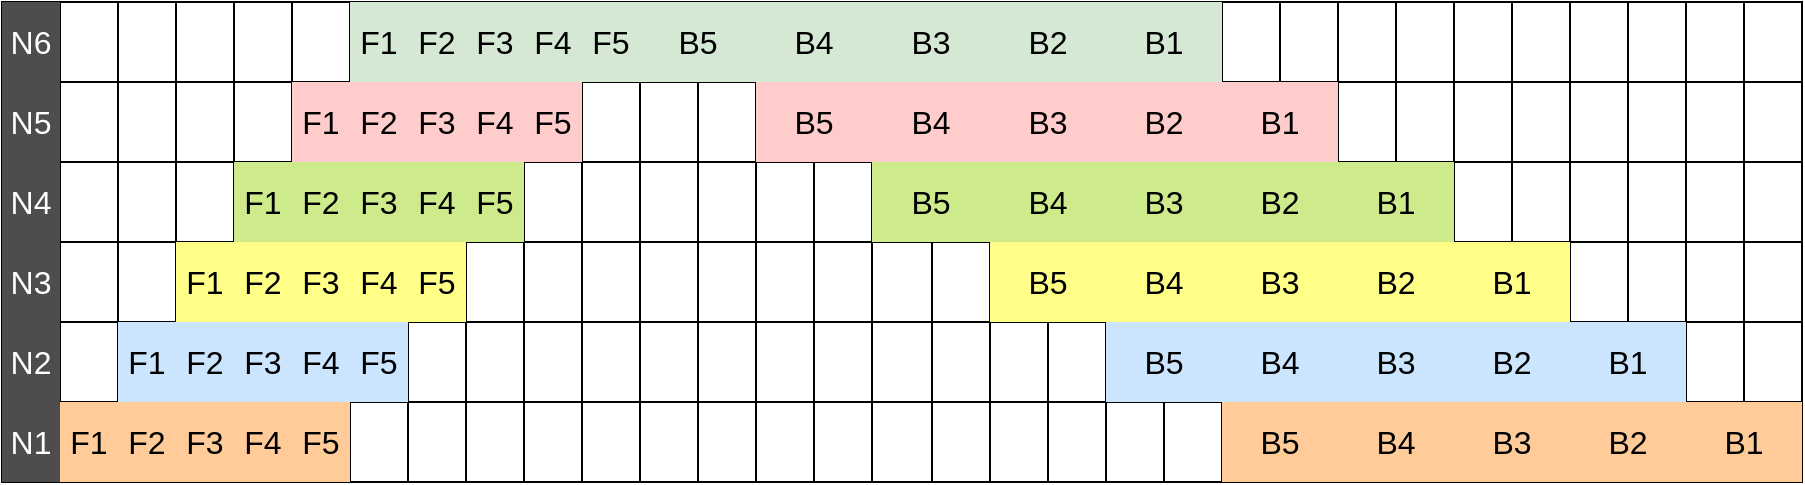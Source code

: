 <mxfile version="20.3.0" type="github"><diagram name="Page-1" id="2c4490ee-f0b8-94ab-5012-d5dc3445f7a3"><mxGraphModel dx="1483" dy="689" grid="1" gridSize="10" guides="1" tooltips="1" connect="0" arrows="1" fold="1" page="1" pageScale="1.5" pageWidth="1169" pageHeight="826" background="none" math="0" shadow="0"><root><mxCell id="0" style=";html=1;"/><mxCell id="1" style=";html=1;" parent="0"/><mxCell id="j7-8gCURON169_EvJywG-1" value="" style="shape=table;html=1;whiteSpace=wrap;startSize=0;container=1;collapsible=0;childLayout=tableLayout;fontSize=16;strokeWidth=1;swimlaneLine=1;perimeterSpacing=0;strokeColor=#000000;shadow=0;sketch=0;" vertex="1" parent="1"><mxGeometry x="420" y="480" width="900" height="240" as="geometry"/></mxCell><mxCell id="j7-8gCURON169_EvJywG-2" value="" style="shape=tableRow;horizontal=0;startSize=0;swimlaneHead=0;swimlaneBody=0;top=0;left=0;bottom=0;right=0;collapsible=0;dropTarget=0;fillColor=none;points=[[0,0.5],[1,0.5]];portConstraint=eastwest;fontSize=16;strokeColor=#000000;strokeWidth=1;perimeterSpacing=0;shadow=0;sketch=0;swimlaneLine=1;" vertex="1" parent="j7-8gCURON169_EvJywG-1"><mxGeometry width="900" height="40" as="geometry"/></mxCell><mxCell id="j7-8gCURON169_EvJywG-3" value="N6" style="shape=partialRectangle;html=1;whiteSpace=wrap;connectable=0;fillColor=#4D4D4D;top=0;left=0;bottom=0;right=0;overflow=hidden;fontColor=#FFFFFF;fontSize=16;strokeColor=#000000;strokeWidth=1;perimeterSpacing=0;shadow=0;sketch=0;swimlaneLine=1;" vertex="1" parent="j7-8gCURON169_EvJywG-2"><mxGeometry width="29" height="40" as="geometry"><mxRectangle width="29" height="40" as="alternateBounds"/></mxGeometry></mxCell><mxCell id="j7-8gCURON169_EvJywG-176" style="shape=partialRectangle;html=1;whiteSpace=wrap;connectable=0;fillColor=none;top=0;left=0;bottom=0;right=0;overflow=hidden;fontSize=16;strokeColor=#000000;strokeWidth=1;perimeterSpacing=0;shadow=0;sketch=0;swimlaneLine=1;" vertex="1" parent="j7-8gCURON169_EvJywG-2"><mxGeometry x="29" width="29" height="40" as="geometry"><mxRectangle width="29" height="40" as="alternateBounds"/></mxGeometry></mxCell><mxCell id="j7-8gCURON169_EvJywG-170" style="shape=partialRectangle;html=1;whiteSpace=wrap;connectable=0;fillColor=none;top=0;left=0;bottom=0;right=0;overflow=hidden;fontSize=16;strokeColor=#000000;strokeWidth=1;perimeterSpacing=0;shadow=0;sketch=0;swimlaneLine=1;" vertex="1" parent="j7-8gCURON169_EvJywG-2"><mxGeometry x="58" width="29" height="40" as="geometry"><mxRectangle width="29" height="40" as="alternateBounds"/></mxGeometry></mxCell><mxCell id="j7-8gCURON169_EvJywG-164" style="shape=partialRectangle;html=1;whiteSpace=wrap;connectable=0;fillColor=none;top=0;left=0;bottom=0;right=0;overflow=hidden;fontSize=16;strokeColor=#000000;strokeWidth=1;perimeterSpacing=0;shadow=0;sketch=0;swimlaneLine=1;" vertex="1" parent="j7-8gCURON169_EvJywG-2"><mxGeometry x="87" width="29" height="40" as="geometry"><mxRectangle width="29" height="40" as="alternateBounds"/></mxGeometry></mxCell><mxCell id="j7-8gCURON169_EvJywG-158" style="shape=partialRectangle;html=1;whiteSpace=wrap;connectable=0;fillColor=none;top=0;left=0;bottom=0;right=0;overflow=hidden;fontSize=16;strokeColor=#000000;strokeWidth=1;perimeterSpacing=0;shadow=0;sketch=0;swimlaneLine=1;" vertex="1" parent="j7-8gCURON169_EvJywG-2"><mxGeometry x="116" width="29" height="40" as="geometry"><mxRectangle width="29" height="40" as="alternateBounds"/></mxGeometry></mxCell><mxCell id="j7-8gCURON169_EvJywG-152" style="shape=partialRectangle;html=1;whiteSpace=wrap;connectable=0;fillColor=none;top=0;left=0;bottom=0;right=0;overflow=hidden;fontSize=16;strokeColor=#000000;strokeWidth=1;perimeterSpacing=0;shadow=0;sketch=0;swimlaneLine=1;" vertex="1" parent="j7-8gCURON169_EvJywG-2"><mxGeometry x="145" width="29" height="40" as="geometry"><mxRectangle width="29" height="40" as="alternateBounds"/></mxGeometry></mxCell><mxCell id="j7-8gCURON169_EvJywG-146" value="F1" style="shape=partialRectangle;html=1;whiteSpace=wrap;connectable=0;fillColor=#d5e8d4;top=0;left=0;bottom=0;right=0;overflow=hidden;fontSize=16;strokeColor=#000000;strokeWidth=1;perimeterSpacing=0;shadow=0;sketch=0;swimlaneLine=1;" vertex="1" parent="j7-8gCURON169_EvJywG-2"><mxGeometry x="174" width="29" height="40" as="geometry"><mxRectangle width="29" height="40" as="alternateBounds"/></mxGeometry></mxCell><mxCell id="j7-8gCURON169_EvJywG-140" value="F2" style="shape=partialRectangle;html=1;whiteSpace=wrap;connectable=0;fillColor=#d5e8d4;top=0;left=0;bottom=0;right=0;overflow=hidden;fontSize=16;strokeColor=#000000;strokeWidth=1;perimeterSpacing=0;shadow=0;sketch=0;swimlaneLine=1;" vertex="1" parent="j7-8gCURON169_EvJywG-2"><mxGeometry x="203" width="29" height="40" as="geometry"><mxRectangle width="29" height="40" as="alternateBounds"/></mxGeometry></mxCell><mxCell id="j7-8gCURON169_EvJywG-134" value="F3" style="shape=partialRectangle;html=1;whiteSpace=wrap;connectable=0;fillColor=#d5e8d4;top=0;left=0;bottom=0;right=0;overflow=hidden;fontSize=16;strokeColor=#000000;strokeWidth=1;perimeterSpacing=0;shadow=0;sketch=0;swimlaneLine=1;" vertex="1" parent="j7-8gCURON169_EvJywG-2"><mxGeometry x="232" width="29" height="40" as="geometry"><mxRectangle width="29" height="40" as="alternateBounds"/></mxGeometry></mxCell><mxCell id="j7-8gCURON169_EvJywG-128" value="F4" style="shape=partialRectangle;html=1;whiteSpace=wrap;connectable=0;fillColor=#d5e8d4;top=0;left=0;bottom=0;right=0;overflow=hidden;fontSize=16;strokeColor=#000000;strokeWidth=1;perimeterSpacing=0;shadow=0;sketch=0;swimlaneLine=1;" vertex="1" parent="j7-8gCURON169_EvJywG-2"><mxGeometry x="261" width="29" height="40" as="geometry"><mxRectangle width="29" height="40" as="alternateBounds"/></mxGeometry></mxCell><mxCell id="j7-8gCURON169_EvJywG-122" value="F5" style="shape=partialRectangle;html=1;whiteSpace=wrap;connectable=0;fillColor=#d5e8d4;top=0;left=0;bottom=0;right=0;overflow=hidden;fontSize=16;strokeColor=#000000;strokeWidth=1;perimeterSpacing=0;shadow=0;sketch=0;swimlaneLine=1;" vertex="1" parent="j7-8gCURON169_EvJywG-2"><mxGeometry x="290" width="29" height="40" as="geometry"><mxRectangle width="29" height="40" as="alternateBounds"/></mxGeometry></mxCell><mxCell id="j7-8gCURON169_EvJywG-116" value="B5" style="shape=partialRectangle;html=1;whiteSpace=wrap;connectable=0;fillColor=#d5e8d4;top=0;left=0;bottom=0;right=0;overflow=hidden;fontSize=16;rowspan=1;colspan=2;strokeColor=#000000;strokeWidth=1;perimeterSpacing=0;shadow=0;sketch=0;swimlaneLine=1;" vertex="1" parent="j7-8gCURON169_EvJywG-2"><mxGeometry x="319" width="58" height="40" as="geometry"><mxRectangle width="29" height="40" as="alternateBounds"/></mxGeometry></mxCell><mxCell id="j7-8gCURON169_EvJywG-110" style="shape=partialRectangle;html=1;whiteSpace=wrap;connectable=0;fillColor=#ffe6cc;top=0;left=0;bottom=0;right=0;overflow=hidden;fontSize=16;strokeColor=#d79b00;" vertex="1" visible="0" parent="j7-8gCURON169_EvJywG-2"><mxGeometry x="348" width="29" height="40" as="geometry"><mxRectangle width="29" height="40" as="alternateBounds"/></mxGeometry></mxCell><mxCell id="j7-8gCURON169_EvJywG-104" value="B4" style="shape=partialRectangle;html=1;whiteSpace=wrap;connectable=0;fillColor=#d5e8d4;top=0;left=0;bottom=0;right=0;overflow=hidden;fontSize=16;rowspan=1;colspan=2;strokeColor=#000000;strokeWidth=1;perimeterSpacing=0;shadow=0;sketch=0;swimlaneLine=1;" vertex="1" parent="j7-8gCURON169_EvJywG-2"><mxGeometry x="377" width="58" height="40" as="geometry"><mxRectangle width="29" height="40" as="alternateBounds"/></mxGeometry></mxCell><mxCell id="j7-8gCURON169_EvJywG-98" style="shape=partialRectangle;html=1;whiteSpace=wrap;connectable=0;fillColor=#ffe6cc;top=0;left=0;bottom=0;right=0;overflow=hidden;fontSize=16;strokeColor=#d79b00;" vertex="1" visible="0" parent="j7-8gCURON169_EvJywG-2"><mxGeometry x="406" width="29" height="40" as="geometry"><mxRectangle width="29" height="40" as="alternateBounds"/></mxGeometry></mxCell><mxCell id="j7-8gCURON169_EvJywG-92" value="B3" style="shape=partialRectangle;html=1;whiteSpace=wrap;connectable=0;fillColor=#d5e8d4;top=0;left=0;bottom=0;right=0;overflow=hidden;fontSize=16;rowspan=1;colspan=2;strokeColor=#000000;strokeWidth=1;perimeterSpacing=0;shadow=0;sketch=0;swimlaneLine=1;" vertex="1" parent="j7-8gCURON169_EvJywG-2"><mxGeometry x="435" width="59" height="40" as="geometry"><mxRectangle width="30" height="40" as="alternateBounds"/></mxGeometry></mxCell><mxCell id="j7-8gCURON169_EvJywG-86" style="shape=partialRectangle;html=1;whiteSpace=wrap;connectable=0;fillColor=#ffe6cc;top=0;left=0;bottom=0;right=0;overflow=hidden;fontSize=16;strokeColor=#d79b00;" vertex="1" visible="0" parent="j7-8gCURON169_EvJywG-2"><mxGeometry x="465" width="29" height="40" as="geometry"><mxRectangle width="29" height="40" as="alternateBounds"/></mxGeometry></mxCell><mxCell id="j7-8gCURON169_EvJywG-80" value="B2" style="shape=partialRectangle;html=1;whiteSpace=wrap;connectable=0;fillColor=#d5e8d4;top=0;left=0;bottom=0;right=0;overflow=hidden;fontSize=16;rowspan=1;colspan=2;strokeColor=#000000;strokeWidth=1;perimeterSpacing=0;shadow=0;sketch=0;swimlaneLine=1;" vertex="1" parent="j7-8gCURON169_EvJywG-2"><mxGeometry x="494" width="58" height="40" as="geometry"><mxRectangle width="29" height="40" as="alternateBounds"/></mxGeometry></mxCell><mxCell id="j7-8gCURON169_EvJywG-74" style="shape=partialRectangle;html=1;whiteSpace=wrap;connectable=0;fillColor=#ffe6cc;top=0;left=0;bottom=0;right=0;overflow=hidden;fontSize=16;strokeColor=#d79b00;" vertex="1" visible="0" parent="j7-8gCURON169_EvJywG-2"><mxGeometry x="523" width="29" height="40" as="geometry"><mxRectangle width="29" height="40" as="alternateBounds"/></mxGeometry></mxCell><mxCell id="j7-8gCURON169_EvJywG-68" value="B1" style="shape=partialRectangle;html=1;whiteSpace=wrap;connectable=0;fillColor=#d5e8d4;top=0;left=0;bottom=0;right=0;overflow=hidden;fontSize=16;rowspan=1;colspan=2;strokeColor=#000000;strokeWidth=1;perimeterSpacing=0;shadow=0;sketch=0;swimlaneLine=1;" vertex="1" parent="j7-8gCURON169_EvJywG-2"><mxGeometry x="552" width="58" height="40" as="geometry"><mxRectangle width="29" height="40" as="alternateBounds"/></mxGeometry></mxCell><mxCell id="j7-8gCURON169_EvJywG-62" style="shape=partialRectangle;html=1;whiteSpace=wrap;connectable=0;fillColor=none;top=0;left=0;bottom=0;right=0;overflow=hidden;fontSize=16;" vertex="1" visible="0" parent="j7-8gCURON169_EvJywG-2"><mxGeometry x="581" width="29" height="40" as="geometry"><mxRectangle width="29" height="40" as="alternateBounds"/></mxGeometry></mxCell><mxCell id="j7-8gCURON169_EvJywG-56" style="shape=partialRectangle;html=1;whiteSpace=wrap;connectable=0;fillColor=none;top=0;left=0;bottom=0;right=0;overflow=hidden;fontSize=16;strokeColor=#000000;strokeWidth=1;perimeterSpacing=0;shadow=0;sketch=0;swimlaneLine=1;" vertex="1" parent="j7-8gCURON169_EvJywG-2"><mxGeometry x="610" width="29" height="40" as="geometry"><mxRectangle width="29" height="40" as="alternateBounds"/></mxGeometry></mxCell><mxCell id="j7-8gCURON169_EvJywG-50" style="shape=partialRectangle;html=1;whiteSpace=wrap;connectable=0;fillColor=none;top=0;left=0;bottom=0;right=0;overflow=hidden;fontSize=16;strokeColor=#000000;strokeWidth=1;perimeterSpacing=0;shadow=0;sketch=0;swimlaneLine=1;" vertex="1" parent="j7-8gCURON169_EvJywG-2"><mxGeometry x="639" width="29" height="40" as="geometry"><mxRectangle width="29" height="40" as="alternateBounds"/></mxGeometry></mxCell><mxCell id="j7-8gCURON169_EvJywG-44" style="shape=partialRectangle;html=1;whiteSpace=wrap;connectable=0;fillColor=none;top=0;left=0;bottom=0;right=0;overflow=hidden;fontSize=16;strokeColor=#000000;strokeWidth=1;perimeterSpacing=0;shadow=0;sketch=0;swimlaneLine=1;" vertex="1" parent="j7-8gCURON169_EvJywG-2"><mxGeometry x="668" width="29" height="40" as="geometry"><mxRectangle width="29" height="40" as="alternateBounds"/></mxGeometry></mxCell><mxCell id="j7-8gCURON169_EvJywG-38" style="shape=partialRectangle;html=1;whiteSpace=wrap;connectable=0;fillColor=none;top=0;left=0;bottom=0;right=0;overflow=hidden;fontSize=16;strokeColor=#000000;strokeWidth=1;perimeterSpacing=0;shadow=0;sketch=0;swimlaneLine=1;" vertex="1" parent="j7-8gCURON169_EvJywG-2"><mxGeometry x="697" width="29" height="40" as="geometry"><mxRectangle width="29" height="40" as="alternateBounds"/></mxGeometry></mxCell><mxCell id="j7-8gCURON169_EvJywG-32" style="shape=partialRectangle;html=1;whiteSpace=wrap;connectable=0;fillColor=none;top=0;left=0;bottom=0;right=0;overflow=hidden;fontSize=16;strokeColor=#000000;strokeWidth=1;perimeterSpacing=0;shadow=0;sketch=0;swimlaneLine=1;" vertex="1" parent="j7-8gCURON169_EvJywG-2"><mxGeometry x="726" width="29" height="40" as="geometry"><mxRectangle width="29" height="40" as="alternateBounds"/></mxGeometry></mxCell><mxCell id="j7-8gCURON169_EvJywG-26" style="shape=partialRectangle;html=1;whiteSpace=wrap;connectable=0;fillColor=none;top=0;left=0;bottom=0;right=0;overflow=hidden;fontSize=16;strokeColor=#000000;strokeWidth=1;perimeterSpacing=0;shadow=0;sketch=0;swimlaneLine=1;" vertex="1" parent="j7-8gCURON169_EvJywG-2"><mxGeometry x="755" width="29" height="40" as="geometry"><mxRectangle width="29" height="40" as="alternateBounds"/></mxGeometry></mxCell><mxCell id="j7-8gCURON169_EvJywG-4" value="" style="shape=partialRectangle;html=1;whiteSpace=wrap;connectable=0;fillColor=none;top=0;left=0;bottom=0;right=0;overflow=hidden;fontSize=16;strokeColor=#000000;strokeWidth=1;perimeterSpacing=0;shadow=0;sketch=0;swimlaneLine=1;" vertex="1" parent="j7-8gCURON169_EvJywG-2"><mxGeometry x="784" width="29" height="40" as="geometry"><mxRectangle width="29" height="40" as="alternateBounds"/></mxGeometry></mxCell><mxCell id="j7-8gCURON169_EvJywG-233" style="shape=partialRectangle;html=1;whiteSpace=wrap;connectable=0;fillColor=none;top=0;left=0;bottom=0;right=0;overflow=hidden;fontSize=16;strokeColor=#000000;strokeWidth=1;perimeterSpacing=0;shadow=0;sketch=0;swimlaneLine=1;" vertex="1" parent="j7-8gCURON169_EvJywG-2"><mxGeometry x="813" width="29" height="40" as="geometry"><mxRectangle width="29" height="40" as="alternateBounds"/></mxGeometry></mxCell><mxCell id="j7-8gCURON169_EvJywG-227" style="shape=partialRectangle;html=1;whiteSpace=wrap;connectable=0;fillColor=none;top=0;left=0;bottom=0;right=0;overflow=hidden;fontSize=16;strokeColor=#000000;strokeWidth=1;perimeterSpacing=0;shadow=0;sketch=0;swimlaneLine=1;" vertex="1" parent="j7-8gCURON169_EvJywG-2"><mxGeometry x="842" width="29" height="40" as="geometry"><mxRectangle width="29" height="40" as="alternateBounds"/></mxGeometry></mxCell><mxCell id="j7-8gCURON169_EvJywG-5" value="" style="shape=partialRectangle;html=1;whiteSpace=wrap;connectable=0;fillColor=none;top=0;left=0;bottom=0;right=0;overflow=hidden;fontSize=16;strokeColor=#000000;strokeWidth=1;perimeterSpacing=0;shadow=0;sketch=0;swimlaneLine=1;" vertex="1" parent="j7-8gCURON169_EvJywG-2"><mxGeometry x="871" width="29" height="40" as="geometry"><mxRectangle width="29" height="40" as="alternateBounds"/></mxGeometry></mxCell><mxCell id="j7-8gCURON169_EvJywG-6" value="" style="shape=tableRow;horizontal=0;startSize=0;swimlaneHead=0;swimlaneBody=0;top=0;left=0;bottom=0;right=0;collapsible=0;dropTarget=0;fillColor=none;points=[[0,0.5],[1,0.5]];portConstraint=eastwest;fontSize=16;strokeColor=#000000;strokeWidth=1;perimeterSpacing=0;shadow=0;sketch=0;swimlaneLine=1;" vertex="1" parent="j7-8gCURON169_EvJywG-1"><mxGeometry y="40" width="900" height="40" as="geometry"/></mxCell><mxCell id="j7-8gCURON169_EvJywG-7" value="N5" style="shape=partialRectangle;html=1;whiteSpace=wrap;connectable=0;fillColor=#4D4D4D;top=0;left=0;bottom=0;right=0;overflow=hidden;fontColor=#FFFFFF;fontSize=16;strokeColor=#000000;strokeWidth=1;perimeterSpacing=0;shadow=0;sketch=0;swimlaneLine=1;" vertex="1" parent="j7-8gCURON169_EvJywG-6"><mxGeometry width="29" height="40" as="geometry"><mxRectangle width="29" height="40" as="alternateBounds"/></mxGeometry></mxCell><mxCell id="j7-8gCURON169_EvJywG-177" style="shape=partialRectangle;html=1;whiteSpace=wrap;connectable=0;fillColor=none;top=0;left=0;bottom=0;right=0;overflow=hidden;fontSize=16;strokeColor=#000000;strokeWidth=1;perimeterSpacing=0;shadow=0;sketch=0;swimlaneLine=1;" vertex="1" parent="j7-8gCURON169_EvJywG-6"><mxGeometry x="29" width="29" height="40" as="geometry"><mxRectangle width="29" height="40" as="alternateBounds"/></mxGeometry></mxCell><mxCell id="j7-8gCURON169_EvJywG-171" style="shape=partialRectangle;html=1;whiteSpace=wrap;connectable=0;fillColor=none;top=0;left=0;bottom=0;right=0;overflow=hidden;fontSize=16;strokeColor=#000000;strokeWidth=1;perimeterSpacing=0;shadow=0;sketch=0;swimlaneLine=1;" vertex="1" parent="j7-8gCURON169_EvJywG-6"><mxGeometry x="58" width="29" height="40" as="geometry"><mxRectangle width="29" height="40" as="alternateBounds"/></mxGeometry></mxCell><mxCell id="j7-8gCURON169_EvJywG-165" style="shape=partialRectangle;html=1;whiteSpace=wrap;connectable=0;fillColor=none;top=0;left=0;bottom=0;right=0;overflow=hidden;fontSize=16;strokeColor=#000000;strokeWidth=1;perimeterSpacing=0;shadow=0;sketch=0;swimlaneLine=1;" vertex="1" parent="j7-8gCURON169_EvJywG-6"><mxGeometry x="87" width="29" height="40" as="geometry"><mxRectangle width="29" height="40" as="alternateBounds"/></mxGeometry></mxCell><mxCell id="j7-8gCURON169_EvJywG-159" style="shape=partialRectangle;html=1;whiteSpace=wrap;connectable=0;fillColor=none;top=0;left=0;bottom=0;right=0;overflow=hidden;fontSize=16;strokeColor=#000000;strokeWidth=1;perimeterSpacing=0;shadow=0;sketch=0;swimlaneLine=1;" vertex="1" parent="j7-8gCURON169_EvJywG-6"><mxGeometry x="116" width="29" height="40" as="geometry"><mxRectangle width="29" height="40" as="alternateBounds"/></mxGeometry></mxCell><mxCell id="j7-8gCURON169_EvJywG-153" value="F1" style="shape=partialRectangle;html=1;whiteSpace=wrap;connectable=0;fillColor=#ffcccc;top=0;left=0;bottom=0;right=0;overflow=hidden;fontSize=16;strokeColor=#000000;strokeWidth=1;perimeterSpacing=0;shadow=0;sketch=0;swimlaneLine=1;" vertex="1" parent="j7-8gCURON169_EvJywG-6"><mxGeometry x="145" width="29" height="40" as="geometry"><mxRectangle width="29" height="40" as="alternateBounds"/></mxGeometry></mxCell><mxCell id="j7-8gCURON169_EvJywG-147" value="F2" style="shape=partialRectangle;html=1;whiteSpace=wrap;connectable=0;fillColor=#ffcccc;top=0;left=0;bottom=0;right=0;overflow=hidden;fontSize=16;strokeColor=#000000;strokeWidth=1;perimeterSpacing=0;shadow=0;sketch=0;swimlaneLine=1;" vertex="1" parent="j7-8gCURON169_EvJywG-6"><mxGeometry x="174" width="29" height="40" as="geometry"><mxRectangle width="29" height="40" as="alternateBounds"/></mxGeometry></mxCell><mxCell id="j7-8gCURON169_EvJywG-141" value="F3" style="shape=partialRectangle;html=1;whiteSpace=wrap;connectable=0;fillColor=#ffcccc;top=0;left=0;bottom=0;right=0;overflow=hidden;fontSize=16;strokeColor=#000000;strokeWidth=1;perimeterSpacing=0;shadow=0;sketch=0;swimlaneLine=1;" vertex="1" parent="j7-8gCURON169_EvJywG-6"><mxGeometry x="203" width="29" height="40" as="geometry"><mxRectangle width="29" height="40" as="alternateBounds"/></mxGeometry></mxCell><mxCell id="j7-8gCURON169_EvJywG-135" value="F4" style="shape=partialRectangle;html=1;whiteSpace=wrap;connectable=0;fillColor=#ffcccc;top=0;left=0;bottom=0;right=0;overflow=hidden;fontSize=16;strokeColor=#000000;strokeWidth=1;perimeterSpacing=0;shadow=0;sketch=0;swimlaneLine=1;" vertex="1" parent="j7-8gCURON169_EvJywG-6"><mxGeometry x="232" width="29" height="40" as="geometry"><mxRectangle width="29" height="40" as="alternateBounds"/></mxGeometry></mxCell><mxCell id="j7-8gCURON169_EvJywG-129" value="F5" style="shape=partialRectangle;html=1;whiteSpace=wrap;connectable=0;fillColor=#ffcccc;top=0;left=0;bottom=0;right=0;overflow=hidden;fontSize=16;strokeColor=#000000;strokeWidth=1;perimeterSpacing=0;shadow=0;sketch=0;swimlaneLine=1;" vertex="1" parent="j7-8gCURON169_EvJywG-6"><mxGeometry x="261" width="29" height="40" as="geometry"><mxRectangle width="29" height="40" as="alternateBounds"/></mxGeometry></mxCell><mxCell id="j7-8gCURON169_EvJywG-123" style="shape=partialRectangle;html=1;whiteSpace=wrap;connectable=0;fillColor=none;top=0;left=0;bottom=0;right=0;overflow=hidden;fontSize=16;strokeColor=#000000;strokeWidth=1;perimeterSpacing=0;shadow=0;sketch=0;swimlaneLine=1;" vertex="1" parent="j7-8gCURON169_EvJywG-6"><mxGeometry x="290" width="29" height="40" as="geometry"><mxRectangle width="29" height="40" as="alternateBounds"/></mxGeometry></mxCell><mxCell id="j7-8gCURON169_EvJywG-117" style="shape=partialRectangle;html=1;whiteSpace=wrap;connectable=0;fillColor=none;top=0;left=0;bottom=0;right=0;overflow=hidden;fontSize=16;strokeColor=#000000;strokeWidth=1;perimeterSpacing=0;shadow=0;sketch=0;swimlaneLine=1;" vertex="1" parent="j7-8gCURON169_EvJywG-6"><mxGeometry x="319" width="29" height="40" as="geometry"><mxRectangle width="29" height="40" as="alternateBounds"/></mxGeometry></mxCell><mxCell id="j7-8gCURON169_EvJywG-105" style="shape=partialRectangle;html=1;whiteSpace=wrap;connectable=0;fillColor=none;top=0;left=0;bottom=0;right=0;overflow=hidden;fontSize=16;strokeColor=#000000;strokeWidth=1;perimeterSpacing=0;shadow=0;sketch=0;swimlaneLine=1;" vertex="1" parent="j7-8gCURON169_EvJywG-6"><mxGeometry x="348" width="29" height="40" as="geometry"><mxRectangle width="29" height="40" as="alternateBounds"/></mxGeometry></mxCell><mxCell id="j7-8gCURON169_EvJywG-111" value="B5" style="shape=partialRectangle;html=1;whiteSpace=wrap;connectable=0;fillColor=#ffcccc;top=0;left=0;bottom=0;right=0;overflow=hidden;fontSize=16;rowspan=1;colspan=2;strokeColor=#000000;strokeWidth=1;perimeterSpacing=0;shadow=0;sketch=0;swimlaneLine=1;" vertex="1" parent="j7-8gCURON169_EvJywG-6"><mxGeometry x="377" width="58" height="40" as="geometry"><mxRectangle width="29" height="40" as="alternateBounds"/></mxGeometry></mxCell><mxCell id="j7-8gCURON169_EvJywG-93" style="shape=partialRectangle;html=1;whiteSpace=wrap;connectable=0;fillColor=#ffcccc;top=0;left=0;bottom=0;right=0;overflow=hidden;fontSize=16;strokeColor=#36393d;" vertex="1" visible="0" parent="j7-8gCURON169_EvJywG-6"><mxGeometry x="406" width="29" height="40" as="geometry"><mxRectangle width="29" height="40" as="alternateBounds"/></mxGeometry></mxCell><mxCell id="j7-8gCURON169_EvJywG-99" value="B4" style="shape=partialRectangle;html=1;whiteSpace=wrap;connectable=0;fillColor=#ffcccc;top=0;left=0;bottom=0;right=0;overflow=hidden;fontSize=16;rowspan=1;colspan=2;strokeColor=#000000;strokeWidth=1;perimeterSpacing=0;shadow=0;sketch=0;swimlaneLine=1;" vertex="1" parent="j7-8gCURON169_EvJywG-6"><mxGeometry x="435" width="59" height="40" as="geometry"><mxRectangle width="30" height="40" as="alternateBounds"/></mxGeometry></mxCell><mxCell id="j7-8gCURON169_EvJywG-81" style="shape=partialRectangle;html=1;whiteSpace=wrap;connectable=0;fillColor=#ffcccc;top=0;left=0;bottom=0;right=0;overflow=hidden;fontSize=16;strokeColor=#36393d;" vertex="1" visible="0" parent="j7-8gCURON169_EvJywG-6"><mxGeometry x="465" width="29" height="40" as="geometry"><mxRectangle width="29" height="40" as="alternateBounds"/></mxGeometry></mxCell><mxCell id="j7-8gCURON169_EvJywG-87" value="B3" style="shape=partialRectangle;html=1;whiteSpace=wrap;connectable=0;fillColor=#ffcccc;top=0;left=0;bottom=0;right=0;overflow=hidden;fontSize=16;rowspan=1;colspan=2;strokeColor=#000000;strokeWidth=1;perimeterSpacing=0;shadow=0;sketch=0;swimlaneLine=1;" vertex="1" parent="j7-8gCURON169_EvJywG-6"><mxGeometry x="494" width="58" height="40" as="geometry"><mxRectangle width="29" height="40" as="alternateBounds"/></mxGeometry></mxCell><mxCell id="j7-8gCURON169_EvJywG-69" style="shape=partialRectangle;html=1;whiteSpace=wrap;connectable=0;fillColor=#ffcccc;top=0;left=0;bottom=0;right=0;overflow=hidden;fontSize=16;strokeColor=#36393d;" vertex="1" visible="0" parent="j7-8gCURON169_EvJywG-6"><mxGeometry x="523" width="29" height="40" as="geometry"><mxRectangle width="29" height="40" as="alternateBounds"/></mxGeometry></mxCell><mxCell id="j7-8gCURON169_EvJywG-75" value="B2" style="shape=partialRectangle;html=1;whiteSpace=wrap;connectable=0;fillColor=#ffcccc;top=0;left=0;bottom=0;right=0;overflow=hidden;fontSize=16;rowspan=1;colspan=2;strokeColor=#000000;strokeWidth=1;perimeterSpacing=0;shadow=0;sketch=0;swimlaneLine=1;" vertex="1" parent="j7-8gCURON169_EvJywG-6"><mxGeometry x="552" width="58" height="40" as="geometry"><mxRectangle width="29" height="40" as="alternateBounds"/></mxGeometry></mxCell><mxCell id="j7-8gCURON169_EvJywG-57" style="shape=partialRectangle;html=1;whiteSpace=wrap;connectable=0;fillColor=#ffcccc;top=0;left=0;bottom=0;right=0;overflow=hidden;fontSize=16;strokeColor=#36393d;" vertex="1" visible="0" parent="j7-8gCURON169_EvJywG-6"><mxGeometry x="581" width="29" height="40" as="geometry"><mxRectangle width="29" height="40" as="alternateBounds"/></mxGeometry></mxCell><mxCell id="j7-8gCURON169_EvJywG-63" value="B1" style="shape=partialRectangle;html=1;whiteSpace=wrap;connectable=0;fillColor=#ffcccc;top=0;left=0;bottom=0;right=0;overflow=hidden;fontSize=16;rowspan=1;colspan=2;strokeColor=#000000;strokeWidth=1;perimeterSpacing=0;shadow=0;sketch=0;swimlaneLine=1;" vertex="1" parent="j7-8gCURON169_EvJywG-6"><mxGeometry x="610" width="58" height="40" as="geometry"><mxRectangle width="29" height="40" as="alternateBounds"/></mxGeometry></mxCell><mxCell id="j7-8gCURON169_EvJywG-51" style="shape=partialRectangle;html=1;whiteSpace=wrap;connectable=0;fillColor=none;top=0;left=0;bottom=0;right=0;overflow=hidden;fontSize=16;" vertex="1" visible="0" parent="j7-8gCURON169_EvJywG-6"><mxGeometry x="639" width="29" height="40" as="geometry"><mxRectangle width="29" height="40" as="alternateBounds"/></mxGeometry></mxCell><mxCell id="j7-8gCURON169_EvJywG-45" style="shape=partialRectangle;html=1;whiteSpace=wrap;connectable=0;fillColor=none;top=0;left=0;bottom=0;right=0;overflow=hidden;fontSize=16;strokeColor=#000000;strokeWidth=1;perimeterSpacing=0;shadow=0;sketch=0;swimlaneLine=1;" vertex="1" parent="j7-8gCURON169_EvJywG-6"><mxGeometry x="668" width="29" height="40" as="geometry"><mxRectangle width="29" height="40" as="alternateBounds"/></mxGeometry></mxCell><mxCell id="j7-8gCURON169_EvJywG-39" style="shape=partialRectangle;html=1;whiteSpace=wrap;connectable=0;fillColor=none;top=0;left=0;bottom=0;right=0;overflow=hidden;fontSize=16;strokeColor=#000000;strokeWidth=1;perimeterSpacing=0;shadow=0;sketch=0;swimlaneLine=1;" vertex="1" parent="j7-8gCURON169_EvJywG-6"><mxGeometry x="697" width="29" height="40" as="geometry"><mxRectangle width="29" height="40" as="alternateBounds"/></mxGeometry></mxCell><mxCell id="j7-8gCURON169_EvJywG-33" style="shape=partialRectangle;html=1;whiteSpace=wrap;connectable=0;fillColor=none;top=0;left=0;bottom=0;right=0;overflow=hidden;fontSize=16;strokeColor=#000000;strokeWidth=1;perimeterSpacing=0;shadow=0;sketch=0;swimlaneLine=1;" vertex="1" parent="j7-8gCURON169_EvJywG-6"><mxGeometry x="726" width="29" height="40" as="geometry"><mxRectangle width="29" height="40" as="alternateBounds"/></mxGeometry></mxCell><mxCell id="j7-8gCURON169_EvJywG-27" style="shape=partialRectangle;html=1;whiteSpace=wrap;connectable=0;fillColor=none;top=0;left=0;bottom=0;right=0;overflow=hidden;fontSize=16;strokeColor=#000000;strokeWidth=1;perimeterSpacing=0;shadow=0;sketch=0;swimlaneLine=1;" vertex="1" parent="j7-8gCURON169_EvJywG-6"><mxGeometry x="755" width="29" height="40" as="geometry"><mxRectangle width="29" height="40" as="alternateBounds"/></mxGeometry></mxCell><mxCell id="j7-8gCURON169_EvJywG-8" value="" style="shape=partialRectangle;html=1;whiteSpace=wrap;connectable=0;fillColor=none;top=0;left=0;bottom=0;right=0;overflow=hidden;fontSize=16;strokeColor=#000000;strokeWidth=1;perimeterSpacing=0;shadow=0;sketch=0;swimlaneLine=1;" vertex="1" parent="j7-8gCURON169_EvJywG-6"><mxGeometry x="784" width="29" height="40" as="geometry"><mxRectangle width="29" height="40" as="alternateBounds"/></mxGeometry></mxCell><mxCell id="j7-8gCURON169_EvJywG-234" style="shape=partialRectangle;html=1;whiteSpace=wrap;connectable=0;fillColor=none;top=0;left=0;bottom=0;right=0;overflow=hidden;fontSize=16;strokeColor=#000000;strokeWidth=1;perimeterSpacing=0;shadow=0;sketch=0;swimlaneLine=1;" vertex="1" parent="j7-8gCURON169_EvJywG-6"><mxGeometry x="813" width="29" height="40" as="geometry"><mxRectangle width="29" height="40" as="alternateBounds"/></mxGeometry></mxCell><mxCell id="j7-8gCURON169_EvJywG-228" style="shape=partialRectangle;html=1;whiteSpace=wrap;connectable=0;fillColor=none;top=0;left=0;bottom=0;right=0;overflow=hidden;fontSize=16;strokeColor=#000000;strokeWidth=1;perimeterSpacing=0;shadow=0;sketch=0;swimlaneLine=1;" vertex="1" parent="j7-8gCURON169_EvJywG-6"><mxGeometry x="842" width="29" height="40" as="geometry"><mxRectangle width="29" height="40" as="alternateBounds"/></mxGeometry></mxCell><mxCell id="j7-8gCURON169_EvJywG-9" value="" style="shape=partialRectangle;html=1;whiteSpace=wrap;connectable=0;fillColor=none;top=0;left=0;bottom=0;right=0;overflow=hidden;fontSize=16;strokeColor=#000000;strokeWidth=1;perimeterSpacing=0;shadow=0;sketch=0;swimlaneLine=1;" vertex="1" parent="j7-8gCURON169_EvJywG-6"><mxGeometry x="871" width="29" height="40" as="geometry"><mxRectangle width="29" height="40" as="alternateBounds"/></mxGeometry></mxCell><mxCell id="j7-8gCURON169_EvJywG-10" value="" style="shape=tableRow;horizontal=0;startSize=0;swimlaneHead=0;swimlaneBody=0;top=0;left=0;bottom=0;right=0;collapsible=0;dropTarget=0;fillColor=none;points=[[0,0.5],[1,0.5]];portConstraint=eastwest;fontSize=16;strokeColor=#000000;strokeWidth=1;perimeterSpacing=0;shadow=0;sketch=0;swimlaneLine=1;" vertex="1" parent="j7-8gCURON169_EvJywG-1"><mxGeometry y="80" width="900" height="40" as="geometry"/></mxCell><mxCell id="j7-8gCURON169_EvJywG-11" value="N4" style="shape=partialRectangle;html=1;whiteSpace=wrap;connectable=0;fillColor=#4D4D4D;top=0;left=0;bottom=0;right=0;overflow=hidden;fontColor=#FFFFFF;fontSize=16;strokeColor=#000000;strokeWidth=1;perimeterSpacing=0;shadow=0;sketch=0;swimlaneLine=1;" vertex="1" parent="j7-8gCURON169_EvJywG-10"><mxGeometry width="29" height="40" as="geometry"><mxRectangle width="29" height="40" as="alternateBounds"/></mxGeometry></mxCell><mxCell id="j7-8gCURON169_EvJywG-178" style="shape=partialRectangle;html=1;whiteSpace=wrap;connectable=0;fillColor=none;top=0;left=0;bottom=0;right=0;overflow=hidden;fontSize=16;strokeColor=#000000;strokeWidth=1;perimeterSpacing=0;shadow=0;sketch=0;swimlaneLine=1;" vertex="1" parent="j7-8gCURON169_EvJywG-10"><mxGeometry x="29" width="29" height="40" as="geometry"><mxRectangle width="29" height="40" as="alternateBounds"/></mxGeometry></mxCell><mxCell id="j7-8gCURON169_EvJywG-172" style="shape=partialRectangle;html=1;whiteSpace=wrap;connectable=0;fillColor=none;top=0;left=0;bottom=0;right=0;overflow=hidden;fontSize=16;strokeColor=#000000;strokeWidth=1;perimeterSpacing=0;shadow=0;sketch=0;swimlaneLine=1;" vertex="1" parent="j7-8gCURON169_EvJywG-10"><mxGeometry x="58" width="29" height="40" as="geometry"><mxRectangle width="29" height="40" as="alternateBounds"/></mxGeometry></mxCell><mxCell id="j7-8gCURON169_EvJywG-166" style="shape=partialRectangle;html=1;whiteSpace=wrap;connectable=0;fillColor=none;top=0;left=0;bottom=0;right=0;overflow=hidden;fontSize=16;strokeColor=#000000;strokeWidth=1;perimeterSpacing=0;shadow=0;sketch=0;swimlaneLine=1;" vertex="1" parent="j7-8gCURON169_EvJywG-10"><mxGeometry x="87" width="29" height="40" as="geometry"><mxRectangle width="29" height="40" as="alternateBounds"/></mxGeometry></mxCell><mxCell id="j7-8gCURON169_EvJywG-160" value="F1" style="shape=partialRectangle;html=1;whiteSpace=wrap;connectable=0;fillColor=#cdeb8b;top=0;left=0;bottom=0;right=0;overflow=hidden;fontSize=16;strokeColor=#000000;strokeWidth=1;perimeterSpacing=0;shadow=0;sketch=0;swimlaneLine=1;" vertex="1" parent="j7-8gCURON169_EvJywG-10"><mxGeometry x="116" width="29" height="40" as="geometry"><mxRectangle width="29" height="40" as="alternateBounds"/></mxGeometry></mxCell><mxCell id="j7-8gCURON169_EvJywG-154" value="F2" style="shape=partialRectangle;html=1;whiteSpace=wrap;connectable=0;fillColor=#cdeb8b;top=0;left=0;bottom=0;right=0;overflow=hidden;fontSize=16;strokeColor=#000000;strokeWidth=1;perimeterSpacing=0;shadow=0;sketch=0;swimlaneLine=1;" vertex="1" parent="j7-8gCURON169_EvJywG-10"><mxGeometry x="145" width="29" height="40" as="geometry"><mxRectangle width="29" height="40" as="alternateBounds"/></mxGeometry></mxCell><mxCell id="j7-8gCURON169_EvJywG-148" value="F3" style="shape=partialRectangle;html=1;whiteSpace=wrap;connectable=0;fillColor=#cdeb8b;top=0;left=0;bottom=0;right=0;overflow=hidden;fontSize=16;strokeColor=#000000;strokeWidth=1;perimeterSpacing=0;shadow=0;sketch=0;swimlaneLine=1;" vertex="1" parent="j7-8gCURON169_EvJywG-10"><mxGeometry x="174" width="29" height="40" as="geometry"><mxRectangle width="29" height="40" as="alternateBounds"/></mxGeometry></mxCell><mxCell id="j7-8gCURON169_EvJywG-142" value="F4" style="shape=partialRectangle;html=1;whiteSpace=wrap;connectable=0;fillColor=#cdeb8b;top=0;left=0;bottom=0;right=0;overflow=hidden;fontSize=16;strokeColor=#000000;strokeWidth=1;perimeterSpacing=0;shadow=0;sketch=0;swimlaneLine=1;" vertex="1" parent="j7-8gCURON169_EvJywG-10"><mxGeometry x="203" width="29" height="40" as="geometry"><mxRectangle width="29" height="40" as="alternateBounds"/></mxGeometry></mxCell><mxCell id="j7-8gCURON169_EvJywG-136" value="F5" style="shape=partialRectangle;html=1;whiteSpace=wrap;connectable=0;fillColor=#cdeb8b;top=0;left=0;bottom=0;right=0;overflow=hidden;fontSize=16;strokeColor=#000000;strokeWidth=1;perimeterSpacing=0;shadow=0;sketch=0;swimlaneLine=1;" vertex="1" parent="j7-8gCURON169_EvJywG-10"><mxGeometry x="232" width="29" height="40" as="geometry"><mxRectangle width="29" height="40" as="alternateBounds"/></mxGeometry></mxCell><mxCell id="j7-8gCURON169_EvJywG-130" style="shape=partialRectangle;html=1;whiteSpace=wrap;connectable=0;fillColor=none;top=0;left=0;bottom=0;right=0;overflow=hidden;fontSize=16;strokeColor=#000000;strokeWidth=1;perimeterSpacing=0;shadow=0;sketch=0;swimlaneLine=1;" vertex="1" parent="j7-8gCURON169_EvJywG-10"><mxGeometry x="261" width="29" height="40" as="geometry"><mxRectangle width="29" height="40" as="alternateBounds"/></mxGeometry></mxCell><mxCell id="j7-8gCURON169_EvJywG-124" style="shape=partialRectangle;html=1;whiteSpace=wrap;connectable=0;fillColor=none;top=0;left=0;bottom=0;right=0;overflow=hidden;fontSize=16;strokeColor=#000000;strokeWidth=1;perimeterSpacing=0;shadow=0;sketch=0;swimlaneLine=1;" vertex="1" parent="j7-8gCURON169_EvJywG-10"><mxGeometry x="290" width="29" height="40" as="geometry"><mxRectangle width="29" height="40" as="alternateBounds"/></mxGeometry></mxCell><mxCell id="j7-8gCURON169_EvJywG-118" style="shape=partialRectangle;html=1;whiteSpace=wrap;connectable=0;fillColor=none;top=0;left=0;bottom=0;right=0;overflow=hidden;fontSize=16;strokeColor=#000000;strokeWidth=1;perimeterSpacing=0;shadow=0;sketch=0;swimlaneLine=1;" vertex="1" parent="j7-8gCURON169_EvJywG-10"><mxGeometry x="319" width="29" height="40" as="geometry"><mxRectangle width="29" height="40" as="alternateBounds"/></mxGeometry></mxCell><mxCell id="j7-8gCURON169_EvJywG-112" style="shape=partialRectangle;html=1;whiteSpace=wrap;connectable=0;fillColor=none;top=0;left=0;bottom=0;right=0;overflow=hidden;fontSize=16;strokeColor=#000000;strokeWidth=1;perimeterSpacing=0;shadow=0;sketch=0;swimlaneLine=1;" vertex="1" parent="j7-8gCURON169_EvJywG-10"><mxGeometry x="348" width="29" height="40" as="geometry"><mxRectangle width="29" height="40" as="alternateBounds"/></mxGeometry></mxCell><mxCell id="j7-8gCURON169_EvJywG-100" style="shape=partialRectangle;html=1;whiteSpace=wrap;connectable=0;fillColor=none;top=0;left=0;bottom=0;right=0;overflow=hidden;fontSize=16;strokeColor=#000000;strokeWidth=1;perimeterSpacing=0;shadow=0;sketch=0;swimlaneLine=1;" vertex="1" parent="j7-8gCURON169_EvJywG-10"><mxGeometry x="377" width="29" height="40" as="geometry"><mxRectangle width="29" height="40" as="alternateBounds"/></mxGeometry></mxCell><mxCell id="j7-8gCURON169_EvJywG-88" style="shape=partialRectangle;html=1;whiteSpace=wrap;connectable=0;fillColor=none;top=0;left=0;bottom=0;right=0;overflow=hidden;fontSize=16;strokeColor=#000000;strokeWidth=1;perimeterSpacing=0;shadow=0;sketch=0;swimlaneLine=1;" vertex="1" parent="j7-8gCURON169_EvJywG-10"><mxGeometry x="406" width="29" height="40" as="geometry"><mxRectangle width="29" height="40" as="alternateBounds"/></mxGeometry></mxCell><mxCell id="j7-8gCURON169_EvJywG-106" value="B5" style="shape=partialRectangle;html=1;whiteSpace=wrap;connectable=0;fillColor=#cdeb8b;top=0;left=0;bottom=0;right=0;overflow=hidden;fontSize=16;rowspan=1;colspan=2;strokeColor=#000000;strokeWidth=1;perimeterSpacing=0;shadow=0;sketch=0;swimlaneLine=1;" vertex="1" parent="j7-8gCURON169_EvJywG-10"><mxGeometry x="435" width="59" height="40" as="geometry"><mxRectangle width="30" height="40" as="alternateBounds"/></mxGeometry></mxCell><mxCell id="j7-8gCURON169_EvJywG-76" style="shape=partialRectangle;html=1;whiteSpace=wrap;connectable=0;fillColor=#cdeb8b;top=0;left=0;bottom=0;right=0;overflow=hidden;fontSize=16;strokeColor=#36393d;" vertex="1" visible="0" parent="j7-8gCURON169_EvJywG-10"><mxGeometry x="465" width="29" height="40" as="geometry"><mxRectangle width="29" height="40" as="alternateBounds"/></mxGeometry></mxCell><mxCell id="j7-8gCURON169_EvJywG-94" value="B4" style="shape=partialRectangle;html=1;whiteSpace=wrap;connectable=0;fillColor=#cdeb8b;top=0;left=0;bottom=0;right=0;overflow=hidden;fontSize=16;rowspan=1;colspan=2;strokeColor=#000000;strokeWidth=1;perimeterSpacing=0;shadow=0;sketch=0;swimlaneLine=1;" vertex="1" parent="j7-8gCURON169_EvJywG-10"><mxGeometry x="494" width="58" height="40" as="geometry"><mxRectangle width="29" height="40" as="alternateBounds"/></mxGeometry></mxCell><mxCell id="j7-8gCURON169_EvJywG-64" style="shape=partialRectangle;html=1;whiteSpace=wrap;connectable=0;fillColor=#cdeb8b;top=0;left=0;bottom=0;right=0;overflow=hidden;fontSize=16;strokeColor=#36393d;" vertex="1" visible="0" parent="j7-8gCURON169_EvJywG-10"><mxGeometry x="523" width="29" height="40" as="geometry"><mxRectangle width="29" height="40" as="alternateBounds"/></mxGeometry></mxCell><mxCell id="j7-8gCURON169_EvJywG-82" value="B3" style="shape=partialRectangle;html=1;whiteSpace=wrap;connectable=0;fillColor=#cdeb8b;top=0;left=0;bottom=0;right=0;overflow=hidden;fontSize=16;rowspan=1;colspan=2;strokeColor=#000000;strokeWidth=1;perimeterSpacing=0;shadow=0;sketch=0;swimlaneLine=1;" vertex="1" parent="j7-8gCURON169_EvJywG-10"><mxGeometry x="552" width="58" height="40" as="geometry"><mxRectangle width="29" height="40" as="alternateBounds"/></mxGeometry></mxCell><mxCell id="j7-8gCURON169_EvJywG-52" style="shape=partialRectangle;html=1;whiteSpace=wrap;connectable=0;fillColor=#cdeb8b;top=0;left=0;bottom=0;right=0;overflow=hidden;fontSize=16;strokeColor=#36393d;" vertex="1" visible="0" parent="j7-8gCURON169_EvJywG-10"><mxGeometry x="581" width="29" height="40" as="geometry"><mxRectangle width="29" height="40" as="alternateBounds"/></mxGeometry></mxCell><mxCell id="j7-8gCURON169_EvJywG-70" value="B2" style="shape=partialRectangle;html=1;whiteSpace=wrap;connectable=0;fillColor=#cdeb8b;top=0;left=0;bottom=0;right=0;overflow=hidden;fontSize=16;rowspan=1;colspan=2;strokeColor=#000000;strokeWidth=1;perimeterSpacing=0;shadow=0;sketch=0;swimlaneLine=1;" vertex="1" parent="j7-8gCURON169_EvJywG-10"><mxGeometry x="610" width="58" height="40" as="geometry"><mxRectangle width="29" height="40" as="alternateBounds"/></mxGeometry></mxCell><mxCell id="j7-8gCURON169_EvJywG-46" style="shape=partialRectangle;html=1;whiteSpace=wrap;connectable=0;fillColor=#cdeb8b;top=0;left=0;bottom=0;right=0;overflow=hidden;fontSize=16;strokeColor=#36393d;" vertex="1" visible="0" parent="j7-8gCURON169_EvJywG-10"><mxGeometry x="639" width="29" height="40" as="geometry"><mxRectangle width="29" height="40" as="alternateBounds"/></mxGeometry></mxCell><mxCell id="j7-8gCURON169_EvJywG-58" value="B1" style="shape=partialRectangle;html=1;whiteSpace=wrap;connectable=0;fillColor=#cdeb8b;top=0;left=0;bottom=0;right=0;overflow=hidden;fontSize=16;rowspan=1;colspan=2;strokeColor=#000000;strokeWidth=1;perimeterSpacing=0;shadow=0;sketch=0;swimlaneLine=1;" vertex="1" parent="j7-8gCURON169_EvJywG-10"><mxGeometry x="668" width="58" height="40" as="geometry"><mxRectangle width="29" height="40" as="alternateBounds"/></mxGeometry></mxCell><mxCell id="j7-8gCURON169_EvJywG-40" style="shape=partialRectangle;html=1;whiteSpace=wrap;connectable=0;fillColor=none;top=0;left=0;bottom=0;right=0;overflow=hidden;fontSize=16;" vertex="1" visible="0" parent="j7-8gCURON169_EvJywG-10"><mxGeometry x="697" width="29" height="40" as="geometry"><mxRectangle width="29" height="40" as="alternateBounds"/></mxGeometry></mxCell><mxCell id="j7-8gCURON169_EvJywG-34" style="shape=partialRectangle;html=1;whiteSpace=wrap;connectable=0;fillColor=none;top=0;left=0;bottom=0;right=0;overflow=hidden;fontSize=16;strokeColor=#000000;strokeWidth=1;perimeterSpacing=0;shadow=0;sketch=0;swimlaneLine=1;" vertex="1" parent="j7-8gCURON169_EvJywG-10"><mxGeometry x="726" width="29" height="40" as="geometry"><mxRectangle width="29" height="40" as="alternateBounds"/></mxGeometry></mxCell><mxCell id="j7-8gCURON169_EvJywG-28" style="shape=partialRectangle;html=1;whiteSpace=wrap;connectable=0;fillColor=none;top=0;left=0;bottom=0;right=0;overflow=hidden;fontSize=16;strokeColor=#000000;strokeWidth=1;perimeterSpacing=0;shadow=0;sketch=0;swimlaneLine=1;" vertex="1" parent="j7-8gCURON169_EvJywG-10"><mxGeometry x="755" width="29" height="40" as="geometry"><mxRectangle width="29" height="40" as="alternateBounds"/></mxGeometry></mxCell><mxCell id="j7-8gCURON169_EvJywG-12" value="" style="shape=partialRectangle;html=1;whiteSpace=wrap;connectable=0;fillColor=none;top=0;left=0;bottom=0;right=0;overflow=hidden;fontSize=16;strokeColor=#000000;strokeWidth=1;perimeterSpacing=0;shadow=0;sketch=0;swimlaneLine=1;" vertex="1" parent="j7-8gCURON169_EvJywG-10"><mxGeometry x="784" width="29" height="40" as="geometry"><mxRectangle width="29" height="40" as="alternateBounds"/></mxGeometry></mxCell><mxCell id="j7-8gCURON169_EvJywG-235" style="shape=partialRectangle;html=1;whiteSpace=wrap;connectable=0;fillColor=none;top=0;left=0;bottom=0;right=0;overflow=hidden;fontSize=16;strokeColor=#000000;strokeWidth=1;perimeterSpacing=0;shadow=0;sketch=0;swimlaneLine=1;" vertex="1" parent="j7-8gCURON169_EvJywG-10"><mxGeometry x="813" width="29" height="40" as="geometry"><mxRectangle width="29" height="40" as="alternateBounds"/></mxGeometry></mxCell><mxCell id="j7-8gCURON169_EvJywG-229" style="shape=partialRectangle;html=1;whiteSpace=wrap;connectable=0;fillColor=none;top=0;left=0;bottom=0;right=0;overflow=hidden;fontSize=16;strokeColor=#000000;strokeWidth=1;perimeterSpacing=0;shadow=0;sketch=0;swimlaneLine=1;" vertex="1" parent="j7-8gCURON169_EvJywG-10"><mxGeometry x="842" width="29" height="40" as="geometry"><mxRectangle width="29" height="40" as="alternateBounds"/></mxGeometry></mxCell><mxCell id="j7-8gCURON169_EvJywG-13" value="" style="shape=partialRectangle;html=1;whiteSpace=wrap;connectable=0;fillColor=none;top=0;left=0;bottom=0;right=0;overflow=hidden;pointerEvents=1;fontSize=16;strokeColor=#000000;strokeWidth=1;perimeterSpacing=0;shadow=0;sketch=0;swimlaneLine=1;" vertex="1" parent="j7-8gCURON169_EvJywG-10"><mxGeometry x="871" width="29" height="40" as="geometry"><mxRectangle width="29" height="40" as="alternateBounds"/></mxGeometry></mxCell><mxCell id="j7-8gCURON169_EvJywG-14" style="shape=tableRow;horizontal=0;startSize=0;swimlaneHead=0;swimlaneBody=0;top=0;left=0;bottom=0;right=0;collapsible=0;dropTarget=0;fillColor=none;points=[[0,0.5],[1,0.5]];portConstraint=eastwest;fontSize=16;strokeColor=#000000;strokeWidth=1;perimeterSpacing=0;shadow=0;sketch=0;swimlaneLine=1;" vertex="1" parent="j7-8gCURON169_EvJywG-1"><mxGeometry y="120" width="900" height="40" as="geometry"/></mxCell><mxCell id="j7-8gCURON169_EvJywG-15" value="N3" style="shape=partialRectangle;html=1;whiteSpace=wrap;connectable=0;fillColor=#4D4D4D;top=0;left=0;bottom=0;right=0;overflow=hidden;fontColor=#FFFFFF;fontSize=16;strokeColor=#000000;strokeWidth=1;perimeterSpacing=0;shadow=0;sketch=0;swimlaneLine=1;" vertex="1" parent="j7-8gCURON169_EvJywG-14"><mxGeometry width="29" height="40" as="geometry"><mxRectangle width="29" height="40" as="alternateBounds"/></mxGeometry></mxCell><mxCell id="j7-8gCURON169_EvJywG-179" style="shape=partialRectangle;html=1;whiteSpace=wrap;connectable=0;fillColor=none;top=0;left=0;bottom=0;right=0;overflow=hidden;fontSize=16;strokeColor=#000000;strokeWidth=1;perimeterSpacing=0;shadow=0;sketch=0;swimlaneLine=1;" vertex="1" parent="j7-8gCURON169_EvJywG-14"><mxGeometry x="29" width="29" height="40" as="geometry"><mxRectangle width="29" height="40" as="alternateBounds"/></mxGeometry></mxCell><mxCell id="j7-8gCURON169_EvJywG-173" style="shape=partialRectangle;html=1;whiteSpace=wrap;connectable=0;fillColor=none;top=0;left=0;bottom=0;right=0;overflow=hidden;fontSize=16;strokeColor=#000000;strokeWidth=1;perimeterSpacing=0;shadow=0;sketch=0;swimlaneLine=1;" vertex="1" parent="j7-8gCURON169_EvJywG-14"><mxGeometry x="58" width="29" height="40" as="geometry"><mxRectangle width="29" height="40" as="alternateBounds"/></mxGeometry></mxCell><mxCell id="j7-8gCURON169_EvJywG-167" value="F1" style="shape=partialRectangle;html=1;whiteSpace=wrap;connectable=0;fillColor=#ffff88;top=0;left=0;bottom=0;right=0;overflow=hidden;fontSize=16;strokeColor=#000000;strokeWidth=1;perimeterSpacing=0;shadow=0;sketch=0;swimlaneLine=1;" vertex="1" parent="j7-8gCURON169_EvJywG-14"><mxGeometry x="87" width="29" height="40" as="geometry"><mxRectangle width="29" height="40" as="alternateBounds"/></mxGeometry></mxCell><mxCell id="j7-8gCURON169_EvJywG-161" value="F2" style="shape=partialRectangle;html=1;whiteSpace=wrap;connectable=0;fillColor=#ffff88;top=0;left=0;bottom=0;right=0;overflow=hidden;fontSize=16;strokeColor=#000000;strokeWidth=1;perimeterSpacing=0;shadow=0;sketch=0;swimlaneLine=1;" vertex="1" parent="j7-8gCURON169_EvJywG-14"><mxGeometry x="116" width="29" height="40" as="geometry"><mxRectangle width="29" height="40" as="alternateBounds"/></mxGeometry></mxCell><mxCell id="j7-8gCURON169_EvJywG-155" value="F3" style="shape=partialRectangle;html=1;whiteSpace=wrap;connectable=0;fillColor=#ffff88;top=0;left=0;bottom=0;right=0;overflow=hidden;fontSize=16;strokeColor=#000000;strokeWidth=1;perimeterSpacing=0;shadow=0;sketch=0;swimlaneLine=1;" vertex="1" parent="j7-8gCURON169_EvJywG-14"><mxGeometry x="145" width="29" height="40" as="geometry"><mxRectangle width="29" height="40" as="alternateBounds"/></mxGeometry></mxCell><mxCell id="j7-8gCURON169_EvJywG-149" value="F4" style="shape=partialRectangle;html=1;whiteSpace=wrap;connectable=0;fillColor=#ffff88;top=0;left=0;bottom=0;right=0;overflow=hidden;fontSize=16;strokeColor=#000000;strokeWidth=1;perimeterSpacing=0;shadow=0;sketch=0;swimlaneLine=1;" vertex="1" parent="j7-8gCURON169_EvJywG-14"><mxGeometry x="174" width="29" height="40" as="geometry"><mxRectangle width="29" height="40" as="alternateBounds"/></mxGeometry></mxCell><mxCell id="j7-8gCURON169_EvJywG-143" value="F5" style="shape=partialRectangle;html=1;whiteSpace=wrap;connectable=0;fillColor=#ffff88;top=0;left=0;bottom=0;right=0;overflow=hidden;fontSize=16;strokeColor=#000000;strokeWidth=1;perimeterSpacing=0;shadow=0;sketch=0;swimlaneLine=1;" vertex="1" parent="j7-8gCURON169_EvJywG-14"><mxGeometry x="203" width="29" height="40" as="geometry"><mxRectangle width="29" height="40" as="alternateBounds"/></mxGeometry></mxCell><mxCell id="j7-8gCURON169_EvJywG-137" style="shape=partialRectangle;html=1;whiteSpace=wrap;connectable=0;fillColor=none;top=0;left=0;bottom=0;right=0;overflow=hidden;fontSize=16;strokeColor=#000000;strokeWidth=1;perimeterSpacing=0;shadow=0;sketch=0;swimlaneLine=1;" vertex="1" parent="j7-8gCURON169_EvJywG-14"><mxGeometry x="232" width="29" height="40" as="geometry"><mxRectangle width="29" height="40" as="alternateBounds"/></mxGeometry></mxCell><mxCell id="j7-8gCURON169_EvJywG-131" style="shape=partialRectangle;html=1;whiteSpace=wrap;connectable=0;fillColor=none;top=0;left=0;bottom=0;right=0;overflow=hidden;fontSize=16;strokeColor=#000000;strokeWidth=1;perimeterSpacing=0;shadow=0;sketch=0;swimlaneLine=1;" vertex="1" parent="j7-8gCURON169_EvJywG-14"><mxGeometry x="261" width="29" height="40" as="geometry"><mxRectangle width="29" height="40" as="alternateBounds"/></mxGeometry></mxCell><mxCell id="j7-8gCURON169_EvJywG-125" style="shape=partialRectangle;html=1;whiteSpace=wrap;connectable=0;fillColor=none;top=0;left=0;bottom=0;right=0;overflow=hidden;fontSize=16;strokeColor=#000000;strokeWidth=1;perimeterSpacing=0;shadow=0;sketch=0;swimlaneLine=1;" vertex="1" parent="j7-8gCURON169_EvJywG-14"><mxGeometry x="290" width="29" height="40" as="geometry"><mxRectangle width="29" height="40" as="alternateBounds"/></mxGeometry></mxCell><mxCell id="j7-8gCURON169_EvJywG-119" style="shape=partialRectangle;html=1;whiteSpace=wrap;connectable=0;fillColor=none;top=0;left=0;bottom=0;right=0;overflow=hidden;fontSize=16;strokeColor=#000000;strokeWidth=1;perimeterSpacing=0;shadow=0;sketch=0;swimlaneLine=1;" vertex="1" parent="j7-8gCURON169_EvJywG-14"><mxGeometry x="319" width="29" height="40" as="geometry"><mxRectangle width="29" height="40" as="alternateBounds"/></mxGeometry></mxCell><mxCell id="j7-8gCURON169_EvJywG-113" style="shape=partialRectangle;html=1;whiteSpace=wrap;connectable=0;fillColor=none;top=0;left=0;bottom=0;right=0;overflow=hidden;fontSize=16;strokeColor=#000000;strokeWidth=1;perimeterSpacing=0;shadow=0;sketch=0;swimlaneLine=1;" vertex="1" parent="j7-8gCURON169_EvJywG-14"><mxGeometry x="348" width="29" height="40" as="geometry"><mxRectangle width="29" height="40" as="alternateBounds"/></mxGeometry></mxCell><mxCell id="j7-8gCURON169_EvJywG-107" style="shape=partialRectangle;html=1;whiteSpace=wrap;connectable=0;fillColor=none;top=0;left=0;bottom=0;right=0;overflow=hidden;fontSize=16;strokeColor=#000000;strokeWidth=1;perimeterSpacing=0;shadow=0;sketch=0;swimlaneLine=1;" vertex="1" parent="j7-8gCURON169_EvJywG-14"><mxGeometry x="377" width="29" height="40" as="geometry"><mxRectangle width="29" height="40" as="alternateBounds"/></mxGeometry></mxCell><mxCell id="j7-8gCURON169_EvJywG-95" style="shape=partialRectangle;html=1;whiteSpace=wrap;connectable=0;fillColor=none;top=0;left=0;bottom=0;right=0;overflow=hidden;fontSize=16;strokeColor=#000000;strokeWidth=1;perimeterSpacing=0;shadow=0;sketch=0;swimlaneLine=1;" vertex="1" parent="j7-8gCURON169_EvJywG-14"><mxGeometry x="406" width="29" height="40" as="geometry"><mxRectangle width="29" height="40" as="alternateBounds"/></mxGeometry></mxCell><mxCell id="j7-8gCURON169_EvJywG-83" style="shape=partialRectangle;html=1;whiteSpace=wrap;connectable=0;fillColor=none;top=0;left=0;bottom=0;right=0;overflow=hidden;fontSize=16;strokeColor=#000000;strokeWidth=1;perimeterSpacing=0;shadow=0;sketch=0;swimlaneLine=1;" vertex="1" parent="j7-8gCURON169_EvJywG-14"><mxGeometry x="435" width="30" height="40" as="geometry"><mxRectangle width="30" height="40" as="alternateBounds"/></mxGeometry></mxCell><mxCell id="j7-8gCURON169_EvJywG-71" style="shape=partialRectangle;html=1;whiteSpace=wrap;connectable=0;fillColor=none;top=0;left=0;bottom=0;right=0;overflow=hidden;fontSize=16;strokeColor=#000000;strokeWidth=1;perimeterSpacing=0;shadow=0;sketch=0;swimlaneLine=1;" vertex="1" parent="j7-8gCURON169_EvJywG-14"><mxGeometry x="465" width="29" height="40" as="geometry"><mxRectangle width="29" height="40" as="alternateBounds"/></mxGeometry></mxCell><mxCell id="j7-8gCURON169_EvJywG-101" value="B5" style="shape=partialRectangle;html=1;whiteSpace=wrap;connectable=0;fillColor=#ffff88;top=0;left=0;bottom=0;right=0;overflow=hidden;fontSize=16;rowspan=1;colspan=2;strokeColor=#000000;strokeWidth=1;perimeterSpacing=0;shadow=0;sketch=0;swimlaneLine=1;" vertex="1" parent="j7-8gCURON169_EvJywG-14"><mxGeometry x="494" width="58" height="40" as="geometry"><mxRectangle width="29" height="40" as="alternateBounds"/></mxGeometry></mxCell><mxCell id="j7-8gCURON169_EvJywG-59" style="shape=partialRectangle;html=1;whiteSpace=wrap;connectable=0;fillColor=#cce5ff;top=0;left=0;bottom=0;right=0;overflow=hidden;fontSize=16;strokeColor=#36393d;" vertex="1" visible="0" parent="j7-8gCURON169_EvJywG-14"><mxGeometry x="523" width="29" height="40" as="geometry"><mxRectangle width="29" height="40" as="alternateBounds"/></mxGeometry></mxCell><mxCell id="j7-8gCURON169_EvJywG-89" value="B4" style="shape=partialRectangle;html=1;whiteSpace=wrap;connectable=0;fillColor=#ffff88;top=0;left=0;bottom=0;right=0;overflow=hidden;fontSize=16;rowspan=1;colspan=2;strokeColor=#000000;strokeWidth=1;perimeterSpacing=0;shadow=0;sketch=0;swimlaneLine=1;" vertex="1" parent="j7-8gCURON169_EvJywG-14"><mxGeometry x="552" width="58" height="40" as="geometry"><mxRectangle width="29" height="40" as="alternateBounds"/></mxGeometry></mxCell><mxCell id="j7-8gCURON169_EvJywG-47" style="shape=partialRectangle;html=1;whiteSpace=wrap;connectable=0;fillColor=#cce5ff;top=0;left=0;bottom=0;right=0;overflow=hidden;fontSize=16;strokeColor=#36393d;" vertex="1" visible="0" parent="j7-8gCURON169_EvJywG-14"><mxGeometry x="581" width="29" height="40" as="geometry"><mxRectangle width="29" height="40" as="alternateBounds"/></mxGeometry></mxCell><mxCell id="j7-8gCURON169_EvJywG-77" value="B3" style="shape=partialRectangle;html=1;whiteSpace=wrap;connectable=0;fillColor=#ffff88;top=0;left=0;bottom=0;right=0;overflow=hidden;fontSize=16;rowspan=1;colspan=2;strokeColor=#000000;strokeWidth=1;perimeterSpacing=0;shadow=0;sketch=0;swimlaneLine=1;" vertex="1" parent="j7-8gCURON169_EvJywG-14"><mxGeometry x="610" width="58" height="40" as="geometry"><mxRectangle width="29" height="40" as="alternateBounds"/></mxGeometry></mxCell><mxCell id="j7-8gCURON169_EvJywG-41" style="shape=partialRectangle;html=1;whiteSpace=wrap;connectable=0;fillColor=#cce5ff;top=0;left=0;bottom=0;right=0;overflow=hidden;fontSize=16;strokeColor=#36393d;" vertex="1" visible="0" parent="j7-8gCURON169_EvJywG-14"><mxGeometry x="639" width="29" height="40" as="geometry"><mxRectangle width="29" height="40" as="alternateBounds"/></mxGeometry></mxCell><mxCell id="j7-8gCURON169_EvJywG-65" value="B2" style="shape=partialRectangle;html=1;whiteSpace=wrap;connectable=0;fillColor=#ffff88;top=0;left=0;bottom=0;right=0;overflow=hidden;fontSize=16;rowspan=1;colspan=2;strokeColor=#000000;strokeWidth=1;perimeterSpacing=0;shadow=0;sketch=0;swimlaneLine=1;" vertex="1" parent="j7-8gCURON169_EvJywG-14"><mxGeometry x="668" width="58" height="40" as="geometry"><mxRectangle width="29" height="40" as="alternateBounds"/></mxGeometry></mxCell><mxCell id="j7-8gCURON169_EvJywG-35" style="shape=partialRectangle;html=1;whiteSpace=wrap;connectable=0;fillColor=#cce5ff;top=0;left=0;bottom=0;right=0;overflow=hidden;fontSize=16;strokeColor=#36393d;" vertex="1" visible="0" parent="j7-8gCURON169_EvJywG-14"><mxGeometry x="697" width="29" height="40" as="geometry"><mxRectangle width="29" height="40" as="alternateBounds"/></mxGeometry></mxCell><mxCell id="j7-8gCURON169_EvJywG-53" value="B1" style="shape=partialRectangle;html=1;whiteSpace=wrap;connectable=0;fillColor=#ffff88;top=0;left=0;bottom=0;right=0;overflow=hidden;fontSize=16;rowspan=1;colspan=2;strokeColor=#000000;strokeWidth=1;perimeterSpacing=0;shadow=0;sketch=0;swimlaneLine=1;" vertex="1" parent="j7-8gCURON169_EvJywG-14"><mxGeometry x="726" width="58" height="40" as="geometry"><mxRectangle width="29" height="40" as="alternateBounds"/></mxGeometry></mxCell><mxCell id="j7-8gCURON169_EvJywG-29" style="shape=partialRectangle;html=1;whiteSpace=wrap;connectable=0;fillColor=none;top=0;left=0;bottom=0;right=0;overflow=hidden;fontSize=16;" vertex="1" visible="0" parent="j7-8gCURON169_EvJywG-14"><mxGeometry x="755" width="29" height="40" as="geometry"><mxRectangle width="29" height="40" as="alternateBounds"/></mxGeometry></mxCell><mxCell id="j7-8gCURON169_EvJywG-16" style="shape=partialRectangle;html=1;whiteSpace=wrap;connectable=0;fillColor=none;top=0;left=0;bottom=0;right=0;overflow=hidden;fontSize=16;strokeColor=#000000;strokeWidth=1;perimeterSpacing=0;shadow=0;sketch=0;swimlaneLine=1;" vertex="1" parent="j7-8gCURON169_EvJywG-14"><mxGeometry x="784" width="29" height="40" as="geometry"><mxRectangle width="29" height="40" as="alternateBounds"/></mxGeometry></mxCell><mxCell id="j7-8gCURON169_EvJywG-236" style="shape=partialRectangle;html=1;whiteSpace=wrap;connectable=0;fillColor=none;top=0;left=0;bottom=0;right=0;overflow=hidden;fontSize=16;strokeColor=#000000;strokeWidth=1;perimeterSpacing=0;shadow=0;sketch=0;swimlaneLine=1;" vertex="1" parent="j7-8gCURON169_EvJywG-14"><mxGeometry x="813" width="29" height="40" as="geometry"><mxRectangle width="29" height="40" as="alternateBounds"/></mxGeometry></mxCell><mxCell id="j7-8gCURON169_EvJywG-230" style="shape=partialRectangle;html=1;whiteSpace=wrap;connectable=0;fillColor=none;top=0;left=0;bottom=0;right=0;overflow=hidden;fontSize=16;strokeColor=#000000;strokeWidth=1;perimeterSpacing=0;shadow=0;sketch=0;swimlaneLine=1;" vertex="1" parent="j7-8gCURON169_EvJywG-14"><mxGeometry x="842" width="29" height="40" as="geometry"><mxRectangle width="29" height="40" as="alternateBounds"/></mxGeometry></mxCell><mxCell id="j7-8gCURON169_EvJywG-17" style="shape=partialRectangle;html=1;whiteSpace=wrap;connectable=0;fillColor=none;top=0;left=0;bottom=0;right=0;overflow=hidden;pointerEvents=1;fontSize=16;strokeColor=#000000;strokeWidth=1;perimeterSpacing=0;shadow=0;sketch=0;swimlaneLine=1;" vertex="1" parent="j7-8gCURON169_EvJywG-14"><mxGeometry x="871" width="29" height="40" as="geometry"><mxRectangle width="29" height="40" as="alternateBounds"/></mxGeometry></mxCell><mxCell id="j7-8gCURON169_EvJywG-18" style="shape=tableRow;horizontal=0;startSize=0;swimlaneHead=0;swimlaneBody=0;top=0;left=0;bottom=0;right=0;collapsible=0;dropTarget=0;fillColor=none;points=[[0,0.5],[1,0.5]];portConstraint=eastwest;fontSize=16;strokeColor=#000000;strokeWidth=1;perimeterSpacing=0;shadow=0;sketch=0;swimlaneLine=1;" vertex="1" parent="j7-8gCURON169_EvJywG-1"><mxGeometry y="160" width="900" height="40" as="geometry"/></mxCell><mxCell id="j7-8gCURON169_EvJywG-19" value="N2" style="shape=partialRectangle;html=1;whiteSpace=wrap;connectable=0;fillColor=#4D4D4D;top=0;left=0;bottom=0;right=0;overflow=hidden;fontColor=#FFFFFF;fontSize=16;strokeColor=#000000;strokeWidth=1;perimeterSpacing=0;shadow=0;sketch=0;swimlaneLine=1;" vertex="1" parent="j7-8gCURON169_EvJywG-18"><mxGeometry width="29" height="40" as="geometry"><mxRectangle width="29" height="40" as="alternateBounds"/></mxGeometry></mxCell><mxCell id="j7-8gCURON169_EvJywG-180" style="shape=partialRectangle;html=1;whiteSpace=wrap;connectable=0;fillColor=none;top=0;left=0;bottom=0;right=0;overflow=hidden;fontSize=16;strokeColor=#000000;strokeWidth=1;perimeterSpacing=0;shadow=0;sketch=0;swimlaneLine=1;" vertex="1" parent="j7-8gCURON169_EvJywG-18"><mxGeometry x="29" width="29" height="40" as="geometry"><mxRectangle width="29" height="40" as="alternateBounds"/></mxGeometry></mxCell><mxCell id="j7-8gCURON169_EvJywG-174" value="F1" style="shape=partialRectangle;html=1;whiteSpace=wrap;connectable=0;fillColor=#cce5ff;top=0;left=0;bottom=0;right=0;overflow=hidden;fontSize=16;strokeColor=#000000;strokeWidth=1;perimeterSpacing=0;shadow=0;sketch=0;swimlaneLine=1;" vertex="1" parent="j7-8gCURON169_EvJywG-18"><mxGeometry x="58" width="29" height="40" as="geometry"><mxRectangle width="29" height="40" as="alternateBounds"/></mxGeometry></mxCell><mxCell id="j7-8gCURON169_EvJywG-168" value="F2" style="shape=partialRectangle;html=1;whiteSpace=wrap;connectable=0;fillColor=#cce5ff;top=0;left=0;bottom=0;right=0;overflow=hidden;fontSize=16;strokeColor=#000000;strokeWidth=1;perimeterSpacing=0;shadow=0;sketch=0;swimlaneLine=1;" vertex="1" parent="j7-8gCURON169_EvJywG-18"><mxGeometry x="87" width="29" height="40" as="geometry"><mxRectangle width="29" height="40" as="alternateBounds"/></mxGeometry></mxCell><mxCell id="j7-8gCURON169_EvJywG-162" value="F3" style="shape=partialRectangle;html=1;whiteSpace=wrap;connectable=0;fillColor=#cce5ff;top=0;left=0;bottom=0;right=0;overflow=hidden;fontSize=16;strokeColor=#000000;strokeWidth=1;perimeterSpacing=0;shadow=0;sketch=0;swimlaneLine=1;" vertex="1" parent="j7-8gCURON169_EvJywG-18"><mxGeometry x="116" width="29" height="40" as="geometry"><mxRectangle width="29" height="40" as="alternateBounds"/></mxGeometry></mxCell><mxCell id="j7-8gCURON169_EvJywG-156" value="F4" style="shape=partialRectangle;html=1;whiteSpace=wrap;connectable=0;fillColor=#cce5ff;top=0;left=0;bottom=0;right=0;overflow=hidden;fontSize=16;strokeColor=#000000;strokeWidth=1;perimeterSpacing=0;shadow=0;sketch=0;swimlaneLine=1;" vertex="1" parent="j7-8gCURON169_EvJywG-18"><mxGeometry x="145" width="29" height="40" as="geometry"><mxRectangle width="29" height="40" as="alternateBounds"/></mxGeometry></mxCell><mxCell id="j7-8gCURON169_EvJywG-150" value="F5" style="shape=partialRectangle;html=1;whiteSpace=wrap;connectable=0;fillColor=#cce5ff;top=0;left=0;bottom=0;right=0;overflow=hidden;fontSize=16;strokeColor=#000000;strokeWidth=1;perimeterSpacing=0;shadow=0;sketch=0;swimlaneLine=1;" vertex="1" parent="j7-8gCURON169_EvJywG-18"><mxGeometry x="174" width="29" height="40" as="geometry"><mxRectangle width="29" height="40" as="alternateBounds"/></mxGeometry></mxCell><mxCell id="j7-8gCURON169_EvJywG-144" style="shape=partialRectangle;html=1;whiteSpace=wrap;connectable=0;fillColor=none;top=0;left=0;bottom=0;right=0;overflow=hidden;fontSize=16;strokeColor=#000000;strokeWidth=1;perimeterSpacing=0;shadow=0;sketch=0;swimlaneLine=1;" vertex="1" parent="j7-8gCURON169_EvJywG-18"><mxGeometry x="203" width="29" height="40" as="geometry"><mxRectangle width="29" height="40" as="alternateBounds"/></mxGeometry></mxCell><mxCell id="j7-8gCURON169_EvJywG-138" style="shape=partialRectangle;html=1;whiteSpace=wrap;connectable=0;fillColor=none;top=0;left=0;bottom=0;right=0;overflow=hidden;fontSize=16;strokeColor=#000000;strokeWidth=1;perimeterSpacing=0;shadow=0;sketch=0;swimlaneLine=1;" vertex="1" parent="j7-8gCURON169_EvJywG-18"><mxGeometry x="232" width="29" height="40" as="geometry"><mxRectangle width="29" height="40" as="alternateBounds"/></mxGeometry></mxCell><mxCell id="j7-8gCURON169_EvJywG-132" style="shape=partialRectangle;html=1;whiteSpace=wrap;connectable=0;fillColor=none;top=0;left=0;bottom=0;right=0;overflow=hidden;fontSize=16;strokeColor=#000000;strokeWidth=1;perimeterSpacing=0;shadow=0;sketch=0;swimlaneLine=1;" vertex="1" parent="j7-8gCURON169_EvJywG-18"><mxGeometry x="261" width="29" height="40" as="geometry"><mxRectangle width="29" height="40" as="alternateBounds"/></mxGeometry></mxCell><mxCell id="j7-8gCURON169_EvJywG-126" style="shape=partialRectangle;html=1;whiteSpace=wrap;connectable=0;fillColor=none;top=0;left=0;bottom=0;right=0;overflow=hidden;fontSize=16;strokeColor=#000000;strokeWidth=1;perimeterSpacing=0;shadow=0;sketch=0;swimlaneLine=1;" vertex="1" parent="j7-8gCURON169_EvJywG-18"><mxGeometry x="290" width="29" height="40" as="geometry"><mxRectangle width="29" height="40" as="alternateBounds"/></mxGeometry></mxCell><mxCell id="j7-8gCURON169_EvJywG-120" style="shape=partialRectangle;html=1;whiteSpace=wrap;connectable=0;fillColor=none;top=0;left=0;bottom=0;right=0;overflow=hidden;fontSize=16;strokeColor=#000000;strokeWidth=1;perimeterSpacing=0;shadow=0;sketch=0;swimlaneLine=1;" vertex="1" parent="j7-8gCURON169_EvJywG-18"><mxGeometry x="319" width="29" height="40" as="geometry"><mxRectangle width="29" height="40" as="alternateBounds"/></mxGeometry></mxCell><mxCell id="j7-8gCURON169_EvJywG-114" style="shape=partialRectangle;html=1;whiteSpace=wrap;connectable=0;fillColor=none;top=0;left=0;bottom=0;right=0;overflow=hidden;fontSize=16;strokeColor=#000000;strokeWidth=1;perimeterSpacing=0;shadow=0;sketch=0;swimlaneLine=1;" vertex="1" parent="j7-8gCURON169_EvJywG-18"><mxGeometry x="348" width="29" height="40" as="geometry"><mxRectangle width="29" height="40" as="alternateBounds"/></mxGeometry></mxCell><mxCell id="j7-8gCURON169_EvJywG-108" style="shape=partialRectangle;html=1;whiteSpace=wrap;connectable=0;fillColor=none;top=0;left=0;bottom=0;right=0;overflow=hidden;fontSize=16;strokeColor=#000000;strokeWidth=1;perimeterSpacing=0;shadow=0;sketch=0;swimlaneLine=1;" vertex="1" parent="j7-8gCURON169_EvJywG-18"><mxGeometry x="377" width="29" height="40" as="geometry"><mxRectangle width="29" height="40" as="alternateBounds"/></mxGeometry></mxCell><mxCell id="j7-8gCURON169_EvJywG-102" style="shape=partialRectangle;html=1;whiteSpace=wrap;connectable=0;fillColor=none;top=0;left=0;bottom=0;right=0;overflow=hidden;fontSize=16;strokeColor=#000000;strokeWidth=1;perimeterSpacing=0;shadow=0;sketch=0;swimlaneLine=1;" vertex="1" parent="j7-8gCURON169_EvJywG-18"><mxGeometry x="406" width="29" height="40" as="geometry"><mxRectangle width="29" height="40" as="alternateBounds"/></mxGeometry></mxCell><mxCell id="j7-8gCURON169_EvJywG-90" style="shape=partialRectangle;html=1;whiteSpace=wrap;connectable=0;fillColor=none;top=0;left=0;bottom=0;right=0;overflow=hidden;fontSize=16;strokeColor=#000000;strokeWidth=1;perimeterSpacing=0;shadow=0;sketch=0;swimlaneLine=1;" vertex="1" parent="j7-8gCURON169_EvJywG-18"><mxGeometry x="435" width="30" height="40" as="geometry"><mxRectangle width="30" height="40" as="alternateBounds"/></mxGeometry></mxCell><mxCell id="j7-8gCURON169_EvJywG-78" style="shape=partialRectangle;html=1;whiteSpace=wrap;connectable=0;fillColor=none;top=0;left=0;bottom=0;right=0;overflow=hidden;fontSize=16;strokeColor=#000000;strokeWidth=1;perimeterSpacing=0;shadow=0;sketch=0;swimlaneLine=1;" vertex="1" parent="j7-8gCURON169_EvJywG-18"><mxGeometry x="465" width="29" height="40" as="geometry"><mxRectangle width="29" height="40" as="alternateBounds"/></mxGeometry></mxCell><mxCell id="j7-8gCURON169_EvJywG-66" style="shape=partialRectangle;html=1;whiteSpace=wrap;connectable=0;fillColor=none;top=0;left=0;bottom=0;right=0;overflow=hidden;fontSize=16;strokeColor=#000000;strokeWidth=1;perimeterSpacing=0;shadow=0;sketch=0;swimlaneLine=1;" vertex="1" parent="j7-8gCURON169_EvJywG-18"><mxGeometry x="494" width="29" height="40" as="geometry"><mxRectangle width="29" height="40" as="alternateBounds"/></mxGeometry></mxCell><mxCell id="j7-8gCURON169_EvJywG-54" style="shape=partialRectangle;html=1;whiteSpace=wrap;connectable=0;fillColor=none;top=0;left=0;bottom=0;right=0;overflow=hidden;fontSize=16;strokeColor=#000000;strokeWidth=1;perimeterSpacing=0;shadow=0;sketch=0;swimlaneLine=1;" vertex="1" parent="j7-8gCURON169_EvJywG-18"><mxGeometry x="523" width="29" height="40" as="geometry"><mxRectangle width="29" height="40" as="alternateBounds"/></mxGeometry></mxCell><mxCell id="j7-8gCURON169_EvJywG-96" value="B5" style="shape=partialRectangle;html=1;whiteSpace=wrap;connectable=0;fillColor=#cce5ff;top=0;left=0;bottom=0;right=0;overflow=hidden;fontSize=16;rowspan=1;colspan=2;strokeColor=#000000;strokeWidth=1;perimeterSpacing=0;shadow=0;sketch=0;swimlaneLine=1;" vertex="1" parent="j7-8gCURON169_EvJywG-18"><mxGeometry x="552" width="58" height="40" as="geometry"><mxRectangle width="29" height="40" as="alternateBounds"/></mxGeometry></mxCell><mxCell id="j7-8gCURON169_EvJywG-42" style="shape=partialRectangle;html=1;whiteSpace=wrap;connectable=0;fillColor=#cce5ff;top=0;left=0;bottom=0;right=0;overflow=hidden;fontSize=16;strokeColor=#36393d;" vertex="1" visible="0" parent="j7-8gCURON169_EvJywG-18"><mxGeometry x="581" width="29" height="40" as="geometry"><mxRectangle width="29" height="40" as="alternateBounds"/></mxGeometry></mxCell><mxCell id="j7-8gCURON169_EvJywG-84" value="B4" style="shape=partialRectangle;html=1;whiteSpace=wrap;connectable=0;fillColor=#cce5ff;top=0;left=0;bottom=0;right=0;overflow=hidden;fontSize=16;rowspan=1;colspan=2;strokeColor=#000000;strokeWidth=1;perimeterSpacing=0;shadow=0;sketch=0;swimlaneLine=1;" vertex="1" parent="j7-8gCURON169_EvJywG-18"><mxGeometry x="610" width="58" height="40" as="geometry"><mxRectangle width="29" height="40" as="alternateBounds"/></mxGeometry></mxCell><mxCell id="j7-8gCURON169_EvJywG-36" style="shape=partialRectangle;html=1;whiteSpace=wrap;connectable=0;fillColor=#cce5ff;top=0;left=0;bottom=0;right=0;overflow=hidden;fontSize=16;strokeColor=#36393d;" vertex="1" visible="0" parent="j7-8gCURON169_EvJywG-18"><mxGeometry x="639" width="29" height="40" as="geometry"><mxRectangle width="29" height="40" as="alternateBounds"/></mxGeometry></mxCell><mxCell id="j7-8gCURON169_EvJywG-72" value="B3" style="shape=partialRectangle;html=1;whiteSpace=wrap;connectable=0;fillColor=#cce5ff;top=0;left=0;bottom=0;right=0;overflow=hidden;fontSize=16;rowspan=1;colspan=2;strokeColor=#000000;strokeWidth=1;perimeterSpacing=0;shadow=0;sketch=0;swimlaneLine=1;" vertex="1" parent="j7-8gCURON169_EvJywG-18"><mxGeometry x="668" width="58" height="40" as="geometry"><mxRectangle width="29" height="40" as="alternateBounds"/></mxGeometry></mxCell><mxCell id="j7-8gCURON169_EvJywG-30" style="shape=partialRectangle;html=1;whiteSpace=wrap;connectable=0;fillColor=#cce5ff;top=0;left=0;bottom=0;right=0;overflow=hidden;fontSize=16;strokeColor=#36393d;" vertex="1" visible="0" parent="j7-8gCURON169_EvJywG-18"><mxGeometry x="697" width="29" height="40" as="geometry"><mxRectangle width="29" height="40" as="alternateBounds"/></mxGeometry></mxCell><mxCell id="j7-8gCURON169_EvJywG-60" value="B2" style="shape=partialRectangle;html=1;whiteSpace=wrap;connectable=0;fillColor=#cce5ff;top=0;left=0;bottom=0;right=0;overflow=hidden;fontSize=16;rowspan=1;colspan=2;strokeColor=#000000;strokeWidth=1;perimeterSpacing=0;shadow=0;sketch=0;swimlaneLine=1;" vertex="1" parent="j7-8gCURON169_EvJywG-18"><mxGeometry x="726" width="58" height="40" as="geometry"><mxRectangle width="29" height="40" as="alternateBounds"/></mxGeometry></mxCell><mxCell id="j7-8gCURON169_EvJywG-20" style="shape=partialRectangle;html=1;whiteSpace=wrap;connectable=0;fillColor=#cce5ff;top=0;left=0;bottom=0;right=0;overflow=hidden;fontSize=16;strokeColor=#36393d;" vertex="1" visible="0" parent="j7-8gCURON169_EvJywG-18"><mxGeometry x="755" width="29" height="40" as="geometry"><mxRectangle width="29" height="40" as="alternateBounds"/></mxGeometry></mxCell><mxCell id="j7-8gCURON169_EvJywG-48" value="B1" style="shape=partialRectangle;html=1;whiteSpace=wrap;connectable=0;fillColor=#cce5ff;top=0;left=0;bottom=0;right=0;overflow=hidden;fontSize=16;rowspan=1;colspan=2;strokeColor=#000000;strokeWidth=1;perimeterSpacing=0;shadow=0;sketch=0;swimlaneLine=1;" vertex="1" parent="j7-8gCURON169_EvJywG-18"><mxGeometry x="784" width="58" height="40" as="geometry"><mxRectangle width="29" height="40" as="alternateBounds"/></mxGeometry></mxCell><mxCell id="j7-8gCURON169_EvJywG-237" style="shape=partialRectangle;html=1;whiteSpace=wrap;connectable=0;fillColor=none;top=0;left=0;bottom=0;right=0;overflow=hidden;fontSize=16;" vertex="1" visible="0" parent="j7-8gCURON169_EvJywG-18"><mxGeometry x="813" width="29" height="40" as="geometry"><mxRectangle width="29" height="40" as="alternateBounds"/></mxGeometry></mxCell><mxCell id="j7-8gCURON169_EvJywG-231" style="shape=partialRectangle;html=1;whiteSpace=wrap;connectable=0;fillColor=none;top=0;left=0;bottom=0;right=0;overflow=hidden;fontSize=16;strokeColor=#000000;strokeWidth=1;perimeterSpacing=0;shadow=0;sketch=0;swimlaneLine=1;" vertex="1" parent="j7-8gCURON169_EvJywG-18"><mxGeometry x="842" width="29" height="40" as="geometry"><mxRectangle width="29" height="40" as="alternateBounds"/></mxGeometry></mxCell><mxCell id="j7-8gCURON169_EvJywG-21" style="shape=partialRectangle;html=1;whiteSpace=wrap;connectable=0;fillColor=none;top=0;left=0;bottom=0;right=0;overflow=hidden;pointerEvents=1;fontSize=16;strokeColor=#000000;strokeWidth=1;perimeterSpacing=0;shadow=0;sketch=0;swimlaneLine=1;" vertex="1" parent="j7-8gCURON169_EvJywG-18"><mxGeometry x="871" width="29" height="40" as="geometry"><mxRectangle width="29" height="40" as="alternateBounds"/></mxGeometry></mxCell><mxCell id="j7-8gCURON169_EvJywG-22" style="shape=tableRow;horizontal=0;startSize=0;swimlaneHead=0;swimlaneBody=0;top=0;left=0;bottom=0;right=0;collapsible=0;dropTarget=0;fillColor=none;points=[[0,0.5],[1,0.5]];portConstraint=eastwest;fontSize=16;strokeColor=#000000;strokeWidth=1;perimeterSpacing=0;shadow=0;sketch=0;swimlaneLine=1;" vertex="1" parent="j7-8gCURON169_EvJywG-1"><mxGeometry y="200" width="900" height="40" as="geometry"/></mxCell><mxCell id="j7-8gCURON169_EvJywG-23" value="N1" style="shape=partialRectangle;html=1;whiteSpace=wrap;connectable=0;fillColor=#4D4D4D;top=0;left=0;bottom=0;right=0;overflow=hidden;fontColor=#FFFFFF;fontSize=16;strokeColor=#000000;strokeWidth=1;perimeterSpacing=0;shadow=0;sketch=0;swimlaneLine=1;" vertex="1" parent="j7-8gCURON169_EvJywG-22"><mxGeometry width="29" height="40" as="geometry"><mxRectangle width="29" height="40" as="alternateBounds"/></mxGeometry></mxCell><mxCell id="j7-8gCURON169_EvJywG-181" value="F1" style="shape=partialRectangle;html=1;whiteSpace=wrap;connectable=0;fillColor=#ffcc99;top=0;left=0;bottom=0;right=0;overflow=hidden;fontSize=16;strokeColor=#000000;strokeWidth=1;perimeterSpacing=0;shadow=0;sketch=0;swimlaneLine=1;" vertex="1" parent="j7-8gCURON169_EvJywG-22"><mxGeometry x="29" width="29" height="40" as="geometry"><mxRectangle width="29" height="40" as="alternateBounds"/></mxGeometry></mxCell><mxCell id="j7-8gCURON169_EvJywG-175" value="F2" style="shape=partialRectangle;html=1;whiteSpace=wrap;connectable=0;fillColor=#ffcc99;top=0;left=0;bottom=0;right=0;overflow=hidden;fontSize=16;strokeColor=#000000;strokeWidth=1;perimeterSpacing=0;shadow=0;sketch=0;swimlaneLine=1;" vertex="1" parent="j7-8gCURON169_EvJywG-22"><mxGeometry x="58" width="29" height="40" as="geometry"><mxRectangle width="29" height="40" as="alternateBounds"/></mxGeometry></mxCell><mxCell id="j7-8gCURON169_EvJywG-169" value="F3" style="shape=partialRectangle;html=1;whiteSpace=wrap;connectable=0;fillColor=#ffcc99;top=0;left=0;bottom=0;right=0;overflow=hidden;fontSize=16;strokeColor=#000000;strokeWidth=1;perimeterSpacing=0;shadow=0;sketch=0;swimlaneLine=1;" vertex="1" parent="j7-8gCURON169_EvJywG-22"><mxGeometry x="87" width="29" height="40" as="geometry"><mxRectangle width="29" height="40" as="alternateBounds"/></mxGeometry></mxCell><mxCell id="j7-8gCURON169_EvJywG-163" value="F4" style="shape=partialRectangle;html=1;whiteSpace=wrap;connectable=0;fillColor=#ffcc99;top=0;left=0;bottom=0;right=0;overflow=hidden;fontSize=16;strokeColor=#000000;strokeWidth=1;perimeterSpacing=0;shadow=0;sketch=0;swimlaneLine=1;" vertex="1" parent="j7-8gCURON169_EvJywG-22"><mxGeometry x="116" width="29" height="40" as="geometry"><mxRectangle width="29" height="40" as="alternateBounds"/></mxGeometry></mxCell><mxCell id="j7-8gCURON169_EvJywG-157" value="F5" style="shape=partialRectangle;html=1;whiteSpace=wrap;connectable=0;fillColor=#ffcc99;top=0;left=0;bottom=0;right=0;overflow=hidden;fontSize=16;strokeColor=#000000;strokeWidth=1;perimeterSpacing=0;shadow=0;sketch=0;swimlaneLine=1;" vertex="1" parent="j7-8gCURON169_EvJywG-22"><mxGeometry x="145" width="29" height="40" as="geometry"><mxRectangle width="29" height="40" as="alternateBounds"/></mxGeometry></mxCell><mxCell id="j7-8gCURON169_EvJywG-151" style="shape=partialRectangle;html=1;whiteSpace=wrap;connectable=0;fillColor=none;top=0;left=0;bottom=0;right=0;overflow=hidden;fontSize=16;strokeColor=#000000;strokeWidth=1;perimeterSpacing=0;shadow=0;sketch=0;swimlaneLine=1;" vertex="1" parent="j7-8gCURON169_EvJywG-22"><mxGeometry x="174" width="29" height="40" as="geometry"><mxRectangle width="29" height="40" as="alternateBounds"/></mxGeometry></mxCell><mxCell id="j7-8gCURON169_EvJywG-145" style="shape=partialRectangle;html=1;whiteSpace=wrap;connectable=0;fillColor=none;top=0;left=0;bottom=0;right=0;overflow=hidden;fontSize=16;strokeColor=#000000;strokeWidth=1;perimeterSpacing=0;shadow=0;sketch=0;swimlaneLine=1;" vertex="1" parent="j7-8gCURON169_EvJywG-22"><mxGeometry x="203" width="29" height="40" as="geometry"><mxRectangle width="29" height="40" as="alternateBounds"/></mxGeometry></mxCell><mxCell id="j7-8gCURON169_EvJywG-139" style="shape=partialRectangle;html=1;whiteSpace=wrap;connectable=0;fillColor=none;top=0;left=0;bottom=0;right=0;overflow=hidden;fontSize=16;strokeColor=#000000;strokeWidth=1;perimeterSpacing=0;shadow=0;sketch=0;swimlaneLine=1;" vertex="1" parent="j7-8gCURON169_EvJywG-22"><mxGeometry x="232" width="29" height="40" as="geometry"><mxRectangle width="29" height="40" as="alternateBounds"/></mxGeometry></mxCell><mxCell id="j7-8gCURON169_EvJywG-133" style="shape=partialRectangle;html=1;whiteSpace=wrap;connectable=0;fillColor=none;top=0;left=0;bottom=0;right=0;overflow=hidden;fontSize=16;strokeColor=#000000;strokeWidth=1;perimeterSpacing=0;shadow=0;sketch=0;swimlaneLine=1;" vertex="1" parent="j7-8gCURON169_EvJywG-22"><mxGeometry x="261" width="29" height="40" as="geometry"><mxRectangle width="29" height="40" as="alternateBounds"/></mxGeometry></mxCell><mxCell id="j7-8gCURON169_EvJywG-127" style="shape=partialRectangle;html=1;whiteSpace=wrap;connectable=0;fillColor=none;top=0;left=0;bottom=0;right=0;overflow=hidden;fontSize=16;strokeColor=#000000;strokeWidth=1;perimeterSpacing=0;shadow=0;sketch=0;swimlaneLine=1;" vertex="1" parent="j7-8gCURON169_EvJywG-22"><mxGeometry x="290" width="29" height="40" as="geometry"><mxRectangle width="29" height="40" as="alternateBounds"/></mxGeometry></mxCell><mxCell id="j7-8gCURON169_EvJywG-121" style="shape=partialRectangle;html=1;whiteSpace=wrap;connectable=0;fillColor=none;top=0;left=0;bottom=0;right=0;overflow=hidden;fontSize=16;strokeColor=#000000;strokeWidth=1;perimeterSpacing=0;shadow=0;sketch=0;swimlaneLine=1;" vertex="1" parent="j7-8gCURON169_EvJywG-22"><mxGeometry x="319" width="29" height="40" as="geometry"><mxRectangle width="29" height="40" as="alternateBounds"/></mxGeometry></mxCell><mxCell id="j7-8gCURON169_EvJywG-115" style="shape=partialRectangle;html=1;whiteSpace=wrap;connectable=0;fillColor=none;top=0;left=0;bottom=0;right=0;overflow=hidden;fontSize=16;strokeColor=#000000;strokeWidth=1;perimeterSpacing=0;shadow=0;sketch=0;swimlaneLine=1;" vertex="1" parent="j7-8gCURON169_EvJywG-22"><mxGeometry x="348" width="29" height="40" as="geometry"><mxRectangle width="29" height="40" as="alternateBounds"/></mxGeometry></mxCell><mxCell id="j7-8gCURON169_EvJywG-109" style="shape=partialRectangle;html=1;whiteSpace=wrap;connectable=0;fillColor=none;top=0;left=0;bottom=0;right=0;overflow=hidden;fontSize=16;strokeColor=#000000;strokeWidth=1;perimeterSpacing=0;shadow=0;sketch=0;swimlaneLine=1;" vertex="1" parent="j7-8gCURON169_EvJywG-22"><mxGeometry x="377" width="29" height="40" as="geometry"><mxRectangle width="29" height="40" as="alternateBounds"/></mxGeometry></mxCell><mxCell id="j7-8gCURON169_EvJywG-103" style="shape=partialRectangle;html=1;whiteSpace=wrap;connectable=0;fillColor=none;top=0;left=0;bottom=0;right=0;overflow=hidden;fontSize=16;strokeColor=#000000;strokeWidth=1;perimeterSpacing=0;shadow=0;sketch=0;swimlaneLine=1;" vertex="1" parent="j7-8gCURON169_EvJywG-22"><mxGeometry x="406" width="29" height="40" as="geometry"><mxRectangle width="29" height="40" as="alternateBounds"/></mxGeometry></mxCell><mxCell id="j7-8gCURON169_EvJywG-97" style="shape=partialRectangle;html=1;whiteSpace=wrap;connectable=0;fillColor=none;top=0;left=0;bottom=0;right=0;overflow=hidden;fontSize=16;strokeColor=#000000;strokeWidth=1;perimeterSpacing=0;shadow=0;sketch=0;swimlaneLine=1;" vertex="1" parent="j7-8gCURON169_EvJywG-22"><mxGeometry x="435" width="30" height="40" as="geometry"><mxRectangle width="30" height="40" as="alternateBounds"/></mxGeometry></mxCell><mxCell id="j7-8gCURON169_EvJywG-91" style="shape=partialRectangle;html=1;whiteSpace=wrap;connectable=0;fillColor=none;top=0;left=0;bottom=0;right=0;overflow=hidden;fontSize=16;strokeColor=#000000;strokeWidth=1;perimeterSpacing=0;shadow=0;sketch=0;swimlaneLine=1;" vertex="1" parent="j7-8gCURON169_EvJywG-22"><mxGeometry x="465" width="29" height="40" as="geometry"><mxRectangle width="29" height="40" as="alternateBounds"/></mxGeometry></mxCell><mxCell id="j7-8gCURON169_EvJywG-85" style="shape=partialRectangle;html=1;whiteSpace=wrap;connectable=0;fillColor=none;top=0;left=0;bottom=0;right=0;overflow=hidden;fontSize=16;strokeColor=#000000;strokeWidth=1;perimeterSpacing=0;shadow=0;sketch=0;swimlaneLine=1;" vertex="1" parent="j7-8gCURON169_EvJywG-22"><mxGeometry x="494" width="29" height="40" as="geometry"><mxRectangle width="29" height="40" as="alternateBounds"/></mxGeometry></mxCell><mxCell id="j7-8gCURON169_EvJywG-79" style="shape=partialRectangle;html=1;whiteSpace=wrap;connectable=0;fillColor=none;top=0;left=0;bottom=0;right=0;overflow=hidden;fontSize=16;strokeColor=#000000;strokeWidth=1;perimeterSpacing=0;shadow=0;sketch=0;swimlaneLine=1;" vertex="1" parent="j7-8gCURON169_EvJywG-22"><mxGeometry x="523" width="29" height="40" as="geometry"><mxRectangle width="29" height="40" as="alternateBounds"/></mxGeometry></mxCell><mxCell id="j7-8gCURON169_EvJywG-73" style="shape=partialRectangle;html=1;whiteSpace=wrap;connectable=0;fillColor=none;top=0;left=0;bottom=0;right=0;overflow=hidden;fontSize=16;strokeColor=#000000;strokeWidth=1;perimeterSpacing=0;shadow=0;sketch=0;swimlaneLine=1;" vertex="1" parent="j7-8gCURON169_EvJywG-22"><mxGeometry x="552" width="29" height="40" as="geometry"><mxRectangle width="29" height="40" as="alternateBounds"/></mxGeometry></mxCell><mxCell id="j7-8gCURON169_EvJywG-67" style="shape=partialRectangle;html=1;whiteSpace=wrap;connectable=0;fillColor=none;top=0;left=0;bottom=0;right=0;overflow=hidden;fontSize=16;strokeColor=#000000;strokeWidth=1;perimeterSpacing=0;shadow=0;sketch=0;swimlaneLine=1;" vertex="1" parent="j7-8gCURON169_EvJywG-22"><mxGeometry x="581" width="29" height="40" as="geometry"><mxRectangle width="29" height="40" as="alternateBounds"/></mxGeometry></mxCell><mxCell id="j7-8gCURON169_EvJywG-61" value="B5" style="shape=partialRectangle;html=1;whiteSpace=wrap;connectable=0;fillColor=#ffcc99;top=0;left=0;bottom=0;right=0;overflow=hidden;fontSize=16;rowspan=1;colspan=2;strokeColor=#000000;strokeWidth=1;perimeterSpacing=0;shadow=0;sketch=0;swimlaneLine=1;" vertex="1" parent="j7-8gCURON169_EvJywG-22"><mxGeometry x="610" width="58" height="40" as="geometry"><mxRectangle width="29" height="40" as="alternateBounds"/></mxGeometry></mxCell><mxCell id="j7-8gCURON169_EvJywG-55" style="shape=partialRectangle;html=1;whiteSpace=wrap;connectable=0;fillColor=none;top=0;left=0;bottom=0;right=0;overflow=hidden;fontSize=16;" vertex="1" visible="0" parent="j7-8gCURON169_EvJywG-22"><mxGeometry x="639" width="29" height="40" as="geometry"><mxRectangle width="29" height="40" as="alternateBounds"/></mxGeometry></mxCell><mxCell id="j7-8gCURON169_EvJywG-49" value="B4" style="shape=partialRectangle;html=1;whiteSpace=wrap;connectable=0;fillColor=#ffcc99;top=0;left=0;bottom=0;right=0;overflow=hidden;fontSize=16;rowspan=1;colspan=2;strokeColor=#000000;strokeWidth=1;perimeterSpacing=0;shadow=0;sketch=0;swimlaneLine=1;" vertex="1" parent="j7-8gCURON169_EvJywG-22"><mxGeometry x="668" width="58" height="40" as="geometry"><mxRectangle width="29" height="40" as="alternateBounds"/></mxGeometry></mxCell><mxCell id="j7-8gCURON169_EvJywG-43" style="shape=partialRectangle;html=1;whiteSpace=wrap;connectable=0;fillColor=none;top=0;left=0;bottom=0;right=0;overflow=hidden;fontSize=16;" vertex="1" visible="0" parent="j7-8gCURON169_EvJywG-22"><mxGeometry x="697" width="29" height="40" as="geometry"><mxRectangle width="29" height="40" as="alternateBounds"/></mxGeometry></mxCell><mxCell id="j7-8gCURON169_EvJywG-37" value="B3" style="shape=partialRectangle;html=1;whiteSpace=wrap;connectable=0;fillColor=#ffcc99;top=0;left=0;bottom=0;right=0;overflow=hidden;fontSize=16;rowspan=1;colspan=2;strokeColor=#000000;strokeWidth=1;perimeterSpacing=0;shadow=0;sketch=0;swimlaneLine=1;" vertex="1" parent="j7-8gCURON169_EvJywG-22"><mxGeometry x="726" width="58" height="40" as="geometry"><mxRectangle width="29" height="40" as="alternateBounds"/></mxGeometry></mxCell><mxCell id="j7-8gCURON169_EvJywG-31" style="shape=partialRectangle;html=1;whiteSpace=wrap;connectable=0;fillColor=none;top=0;left=0;bottom=0;right=0;overflow=hidden;fontSize=16;" vertex="1" visible="0" parent="j7-8gCURON169_EvJywG-22"><mxGeometry x="755" width="29" height="40" as="geometry"><mxRectangle width="29" height="40" as="alternateBounds"/></mxGeometry></mxCell><mxCell id="j7-8gCURON169_EvJywG-24" value="B2" style="shape=partialRectangle;html=1;whiteSpace=wrap;connectable=0;fillColor=#ffcc99;top=0;left=0;bottom=0;right=0;overflow=hidden;fontSize=16;rowspan=1;colspan=2;strokeColor=#000000;strokeWidth=1;perimeterSpacing=0;shadow=0;sketch=0;swimlaneLine=1;" vertex="1" parent="j7-8gCURON169_EvJywG-22"><mxGeometry x="784" width="58" height="40" as="geometry"><mxRectangle width="29" height="40" as="alternateBounds"/></mxGeometry></mxCell><mxCell id="j7-8gCURON169_EvJywG-238" style="shape=partialRectangle;html=1;whiteSpace=wrap;connectable=0;fillColor=none;top=0;left=0;bottom=0;right=0;overflow=hidden;fontSize=16;" vertex="1" visible="0" parent="j7-8gCURON169_EvJywG-22"><mxGeometry x="813" width="29" height="40" as="geometry"><mxRectangle width="29" height="40" as="alternateBounds"/></mxGeometry></mxCell><mxCell id="j7-8gCURON169_EvJywG-232" value="B1" style="shape=partialRectangle;html=1;whiteSpace=wrap;connectable=0;fillColor=#ffcc99;top=0;left=0;bottom=0;right=0;overflow=hidden;fontSize=16;rowspan=1;colspan=2;strokeColor=#000000;strokeWidth=1;perimeterSpacing=0;shadow=0;sketch=0;swimlaneLine=1;" vertex="1" parent="j7-8gCURON169_EvJywG-22"><mxGeometry x="842" width="58" height="40" as="geometry"><mxRectangle width="29" height="40" as="alternateBounds"/></mxGeometry></mxCell><mxCell id="j7-8gCURON169_EvJywG-25" style="shape=partialRectangle;html=1;whiteSpace=wrap;connectable=0;fillColor=none;top=0;left=0;bottom=0;right=0;overflow=hidden;pointerEvents=1;fontSize=16;" vertex="1" visible="0" parent="j7-8gCURON169_EvJywG-22"><mxGeometry x="871" width="29" height="40" as="geometry"><mxRectangle width="29" height="40" as="alternateBounds"/></mxGeometry></mxCell></root></mxGraphModel></diagram></mxfile>